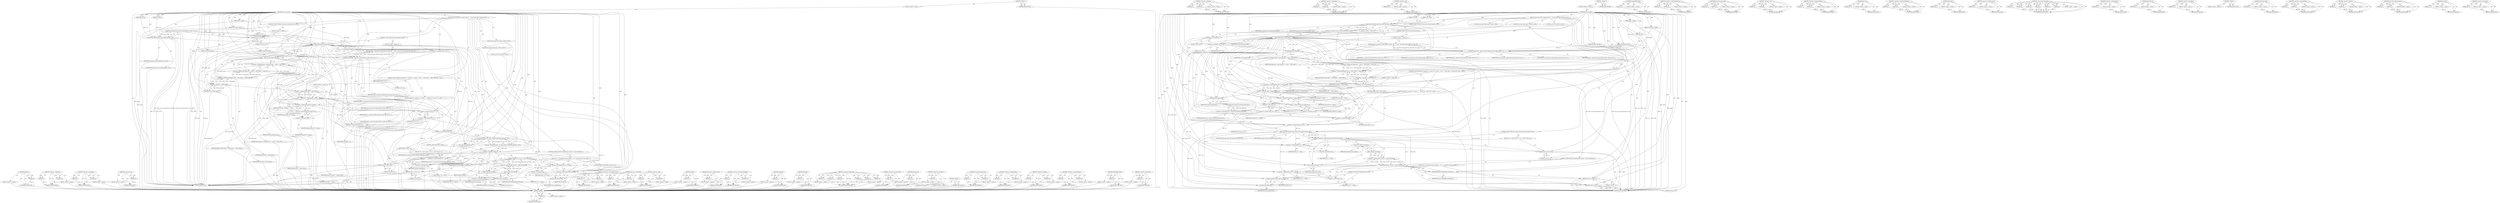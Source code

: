 digraph "&lt;operator&gt;.indirection" {
vulnerable_233 [label=<(METHOD,unlikely)>];
vulnerable_234 [label=<(PARAM,p1)>];
vulnerable_235 [label=<(BLOCK,&lt;empty&gt;,&lt;empty&gt;)>];
vulnerable_236 [label=<(METHOD_RETURN,ANY)>];
vulnerable_214 [label=<(METHOD,&lt;operator&gt;.notEquals)>];
vulnerable_215 [label=<(PARAM,p1)>];
vulnerable_216 [label=<(PARAM,p2)>];
vulnerable_217 [label=<(BLOCK,&lt;empty&gt;,&lt;empty&gt;)>];
vulnerable_218 [label=<(METHOD_RETURN,ANY)>];
vulnerable_168 [label=<(METHOD,&lt;operator&gt;.assignment)>];
vulnerable_169 [label=<(PARAM,p1)>];
vulnerable_170 [label=<(PARAM,p2)>];
vulnerable_171 [label=<(BLOCK,&lt;empty&gt;,&lt;empty&gt;)>];
vulnerable_172 [label=<(METHOD_RETURN,ANY)>];
vulnerable_192 [label=<(METHOD,&lt;operator&gt;.not)>];
vulnerable_193 [label=<(PARAM,p1)>];
vulnerable_194 [label=<(BLOCK,&lt;empty&gt;,&lt;empty&gt;)>];
vulnerable_195 [label=<(METHOD_RETURN,ANY)>];
vulnerable_6 [label=<(METHOD,&lt;global&gt;)<SUB>1</SUB>>];
vulnerable_7 [label=<(BLOCK,&lt;empty&gt;,&lt;empty&gt;)<SUB>1</SUB>>];
vulnerable_8 [label=<(METHOD,gup_huge_pmd)<SUB>1</SUB>>];
vulnerable_9 [label=<(PARAM,pmd_t orig)<SUB>1</SUB>>];
vulnerable_10 [label=<(PARAM,pmd_t *pmdp)<SUB>1</SUB>>];
vulnerable_11 [label=<(PARAM,unsigned long addr)<SUB>1</SUB>>];
vulnerable_12 [label=<(PARAM,unsigned long end)<SUB>2</SUB>>];
vulnerable_13 [label=<(PARAM,int write)<SUB>2</SUB>>];
vulnerable_14 [label=<(PARAM,struct page **pages)<SUB>2</SUB>>];
vulnerable_15 [label=<(PARAM,int *nr)<SUB>2</SUB>>];
vulnerable_16 [label=<(BLOCK,{
	struct page *head, *page;
	int refs;

	if (!...,{
	struct page *head, *page;
	int refs;

	if (!...)<SUB>3</SUB>>];
vulnerable_17 [label="<(LOCAL,struct page* head: page*)<SUB>4</SUB>>"];
vulnerable_18 [label="<(LOCAL,struct page* page: page*)<SUB>4</SUB>>"];
vulnerable_19 [label="<(LOCAL,int refs: int)<SUB>5</SUB>>"];
vulnerable_20 [label=<(CONTROL_STRUCTURE,IF,if (!pmd_access_permitted(orig, write)))<SUB>7</SUB>>];
vulnerable_21 [label=<(&lt;operator&gt;.logicalNot,!pmd_access_permitted(orig, write))<SUB>7</SUB>>];
vulnerable_22 [label=<(pmd_access_permitted,pmd_access_permitted(orig, write))<SUB>7</SUB>>];
vulnerable_23 [label=<(IDENTIFIER,orig,pmd_access_permitted(orig, write))<SUB>7</SUB>>];
vulnerable_24 [label=<(IDENTIFIER,write,pmd_access_permitted(orig, write))<SUB>7</SUB>>];
vulnerable_25 [label=<(BLOCK,&lt;empty&gt;,&lt;empty&gt;)<SUB>8</SUB>>];
vulnerable_26 [label=<(RETURN,return 0;,return 0;)<SUB>8</SUB>>];
vulnerable_27 [label=<(LITERAL,0,return 0;)<SUB>8</SUB>>];
vulnerable_28 [label=<(CONTROL_STRUCTURE,IF,if (pmd_devmap(orig)))<SUB>10</SUB>>];
vulnerable_29 [label=<(pmd_devmap,pmd_devmap(orig))<SUB>10</SUB>>];
vulnerable_30 [label=<(IDENTIFIER,orig,pmd_devmap(orig))<SUB>10</SUB>>];
vulnerable_31 [label=<(BLOCK,&lt;empty&gt;,&lt;empty&gt;)<SUB>11</SUB>>];
vulnerable_32 [label=<(RETURN,return __gup_device_huge_pmd(orig, pmdp, addr, ...,return __gup_device_huge_pmd(orig, pmdp, addr, ...)<SUB>11</SUB>>];
vulnerable_33 [label=<(__gup_device_huge_pmd,__gup_device_huge_pmd(orig, pmdp, addr, end, pa...)<SUB>11</SUB>>];
vulnerable_34 [label=<(IDENTIFIER,orig,__gup_device_huge_pmd(orig, pmdp, addr, end, pa...)<SUB>11</SUB>>];
vulnerable_35 [label=<(IDENTIFIER,pmdp,__gup_device_huge_pmd(orig, pmdp, addr, end, pa...)<SUB>11</SUB>>];
vulnerable_36 [label=<(IDENTIFIER,addr,__gup_device_huge_pmd(orig, pmdp, addr, end, pa...)<SUB>11</SUB>>];
vulnerable_37 [label=<(IDENTIFIER,end,__gup_device_huge_pmd(orig, pmdp, addr, end, pa...)<SUB>11</SUB>>];
vulnerable_38 [label=<(IDENTIFIER,pages,__gup_device_huge_pmd(orig, pmdp, addr, end, pa...)<SUB>11</SUB>>];
vulnerable_39 [label=<(IDENTIFIER,nr,__gup_device_huge_pmd(orig, pmdp, addr, end, pa...)<SUB>11</SUB>>];
vulnerable_40 [label=<(&lt;operator&gt;.assignment,refs = 0)<SUB>13</SUB>>];
vulnerable_41 [label=<(IDENTIFIER,refs,refs = 0)<SUB>13</SUB>>];
vulnerable_42 [label=<(LITERAL,0,refs = 0)<SUB>13</SUB>>];
vulnerable_43 [label=<(&lt;operator&gt;.assignment,page = pmd_page(orig) + ((addr &amp; ~PMD_MASK) &gt;&gt; ...)<SUB>14</SUB>>];
vulnerable_44 [label=<(IDENTIFIER,page,page = pmd_page(orig) + ((addr &amp; ~PMD_MASK) &gt;&gt; ...)<SUB>14</SUB>>];
vulnerable_45 [label=<(&lt;operator&gt;.addition,pmd_page(orig) + ((addr &amp; ~PMD_MASK) &gt;&gt; PAGE_SH...)<SUB>14</SUB>>];
vulnerable_46 [label=<(pmd_page,pmd_page(orig))<SUB>14</SUB>>];
vulnerable_47 [label=<(IDENTIFIER,orig,pmd_page(orig))<SUB>14</SUB>>];
vulnerable_48 [label=<(&lt;operator&gt;.arithmeticShiftRight,(addr &amp; ~PMD_MASK) &gt;&gt; PAGE_SHIFT)<SUB>14</SUB>>];
vulnerable_49 [label=<(&lt;operator&gt;.and,addr &amp; ~PMD_MASK)<SUB>14</SUB>>];
vulnerable_50 [label=<(IDENTIFIER,addr,addr &amp; ~PMD_MASK)<SUB>14</SUB>>];
vulnerable_51 [label=<(&lt;operator&gt;.not,~PMD_MASK)<SUB>14</SUB>>];
vulnerable_52 [label=<(IDENTIFIER,PMD_MASK,~PMD_MASK)<SUB>14</SUB>>];
vulnerable_53 [label=<(IDENTIFIER,PAGE_SHIFT,(addr &amp; ~PMD_MASK) &gt;&gt; PAGE_SHIFT)<SUB>14</SUB>>];
vulnerable_54 [label=<(CONTROL_STRUCTURE,DO,do {
		pages[*nr] = page;
		(*nr)++;
		page++;
 		refs++;
 	} while (addr += PAGE_SIZE, addr != end);)<SUB>15</SUB>>];
vulnerable_55 [label=<(BLOCK,{
		pages[*nr] = page;
		(*nr)++;
		page++;
 		...,{
		pages[*nr] = page;
		(*nr)++;
		page++;
 		...)<SUB>15</SUB>>];
vulnerable_56 [label=<(&lt;operator&gt;.assignment,pages[*nr] = page)<SUB>16</SUB>>];
vulnerable_57 [label=<(&lt;operator&gt;.indirectIndexAccess,pages[*nr])<SUB>16</SUB>>];
vulnerable_58 [label=<(IDENTIFIER,pages,pages[*nr] = page)<SUB>16</SUB>>];
vulnerable_59 [label=<(&lt;operator&gt;.indirection,*nr)<SUB>16</SUB>>];
vulnerable_60 [label=<(IDENTIFIER,nr,pages[*nr] = page)<SUB>16</SUB>>];
vulnerable_61 [label=<(IDENTIFIER,page,pages[*nr] = page)<SUB>16</SUB>>];
vulnerable_62 [label=<(&lt;operator&gt;.postIncrement,(*nr)++)<SUB>17</SUB>>];
vulnerable_63 [label=<(&lt;operator&gt;.indirection,*nr)<SUB>17</SUB>>];
vulnerable_64 [label=<(IDENTIFIER,nr,(*nr)++)<SUB>17</SUB>>];
vulnerable_65 [label=<(&lt;operator&gt;.postIncrement,page++)<SUB>18</SUB>>];
vulnerable_66 [label=<(IDENTIFIER,page,page++)<SUB>18</SUB>>];
vulnerable_67 [label=<(&lt;operator&gt;.postIncrement,refs++)<SUB>19</SUB>>];
vulnerable_68 [label=<(IDENTIFIER,refs,refs++)<SUB>19</SUB>>];
vulnerable_69 [label=<(BLOCK,&lt;empty&gt;,&lt;empty&gt;)<SUB>20</SUB>>];
vulnerable_70 [label=<(&lt;operator&gt;.assignmentPlus,addr += PAGE_SIZE)<SUB>20</SUB>>];
vulnerable_71 [label=<(IDENTIFIER,addr,addr += PAGE_SIZE)<SUB>20</SUB>>];
vulnerable_72 [label=<(IDENTIFIER,PAGE_SIZE,addr += PAGE_SIZE)<SUB>20</SUB>>];
vulnerable_73 [label=<(&lt;operator&gt;.notEquals,addr != end)<SUB>20</SUB>>];
vulnerable_74 [label=<(IDENTIFIER,addr,addr != end)<SUB>20</SUB>>];
vulnerable_75 [label=<(IDENTIFIER,end,addr != end)<SUB>20</SUB>>];
vulnerable_76 [label=<(&lt;operator&gt;.assignment,head = compound_head(pmd_page(orig)))<SUB>22</SUB>>];
vulnerable_77 [label=<(IDENTIFIER,head,head = compound_head(pmd_page(orig)))<SUB>22</SUB>>];
vulnerable_78 [label=<(compound_head,compound_head(pmd_page(orig)))<SUB>22</SUB>>];
vulnerable_79 [label=<(pmd_page,pmd_page(orig))<SUB>22</SUB>>];
vulnerable_80 [label=<(IDENTIFIER,orig,pmd_page(orig))<SUB>22</SUB>>];
vulnerable_81 [label=<(CONTROL_STRUCTURE,IF,if (!page_cache_add_speculative(head, refs)))<SUB>23</SUB>>];
vulnerable_82 [label=<(&lt;operator&gt;.logicalNot,!page_cache_add_speculative(head, refs))<SUB>23</SUB>>];
vulnerable_83 [label=<(page_cache_add_speculative,page_cache_add_speculative(head, refs))<SUB>23</SUB>>];
vulnerable_84 [label=<(IDENTIFIER,head,page_cache_add_speculative(head, refs))<SUB>23</SUB>>];
vulnerable_85 [label=<(IDENTIFIER,refs,page_cache_add_speculative(head, refs))<SUB>23</SUB>>];
vulnerable_86 [label=<(BLOCK,{
 		*nr -= refs;
 		return 0;
 	},{
 		*nr -= refs;
 		return 0;
 	})<SUB>23</SUB>>];
vulnerable_87 [label=<(&lt;operator&gt;.assignmentMinus,*nr -= refs)<SUB>24</SUB>>];
vulnerable_88 [label=<(&lt;operator&gt;.indirection,*nr)<SUB>24</SUB>>];
vulnerable_89 [label=<(IDENTIFIER,nr,*nr -= refs)<SUB>24</SUB>>];
vulnerable_90 [label=<(IDENTIFIER,refs,*nr -= refs)<SUB>24</SUB>>];
vulnerable_91 [label=<(RETURN,return 0;,return 0;)<SUB>25</SUB>>];
vulnerable_92 [label=<(LITERAL,0,return 0;)<SUB>25</SUB>>];
vulnerable_93 [label=<(CONTROL_STRUCTURE,IF,if (unlikely(pmd_val(orig) != pmd_val(*pmdp))))<SUB>28</SUB>>];
vulnerable_94 [label=<(unlikely,unlikely(pmd_val(orig) != pmd_val(*pmdp)))<SUB>28</SUB>>];
vulnerable_95 [label=<(&lt;operator&gt;.notEquals,pmd_val(orig) != pmd_val(*pmdp))<SUB>28</SUB>>];
vulnerable_96 [label=<(pmd_val,pmd_val(orig))<SUB>28</SUB>>];
vulnerable_97 [label=<(IDENTIFIER,orig,pmd_val(orig))<SUB>28</SUB>>];
vulnerable_98 [label=<(pmd_val,pmd_val(*pmdp))<SUB>28</SUB>>];
vulnerable_99 [label=<(&lt;operator&gt;.indirection,*pmdp)<SUB>28</SUB>>];
vulnerable_100 [label=<(IDENTIFIER,pmdp,pmd_val(*pmdp))<SUB>28</SUB>>];
vulnerable_101 [label=<(BLOCK,{
		*nr -= refs;
		while (refs--)
			put_page(h...,{
		*nr -= refs;
		while (refs--)
			put_page(h...)<SUB>28</SUB>>];
vulnerable_102 [label=<(&lt;operator&gt;.assignmentMinus,*nr -= refs)<SUB>29</SUB>>];
vulnerable_103 [label=<(&lt;operator&gt;.indirection,*nr)<SUB>29</SUB>>];
vulnerable_104 [label=<(IDENTIFIER,nr,*nr -= refs)<SUB>29</SUB>>];
vulnerable_105 [label=<(IDENTIFIER,refs,*nr -= refs)<SUB>29</SUB>>];
vulnerable_106 [label=<(CONTROL_STRUCTURE,WHILE,while (refs--))<SUB>30</SUB>>];
vulnerable_107 [label=<(&lt;operator&gt;.postDecrement,refs--)<SUB>30</SUB>>];
vulnerable_108 [label=<(IDENTIFIER,refs,refs--)<SUB>30</SUB>>];
vulnerable_109 [label=<(put_page,put_page(head))<SUB>31</SUB>>];
vulnerable_110 [label=<(IDENTIFIER,head,put_page(head))<SUB>31</SUB>>];
vulnerable_111 [label=<(RETURN,return 0;,return 0;)<SUB>32</SUB>>];
vulnerable_112 [label=<(LITERAL,0,return 0;)<SUB>32</SUB>>];
vulnerable_113 [label=<(SetPageReferenced,SetPageReferenced(head))<SUB>35</SUB>>];
vulnerable_114 [label=<(IDENTIFIER,head,SetPageReferenced(head))<SUB>35</SUB>>];
vulnerable_115 [label=<(RETURN,return 1;,return 1;)<SUB>36</SUB>>];
vulnerable_116 [label=<(LITERAL,1,return 1;)<SUB>36</SUB>>];
vulnerable_117 [label=<(METHOD_RETURN,int)<SUB>1</SUB>>];
vulnerable_119 [label=<(METHOD_RETURN,ANY)<SUB>1</SUB>>];
vulnerable_249 [label=<(METHOD,SetPageReferenced)>];
vulnerable_250 [label=<(PARAM,p1)>];
vulnerable_251 [label=<(BLOCK,&lt;empty&gt;,&lt;empty&gt;)>];
vulnerable_252 [label=<(METHOD_RETURN,ANY)>];
vulnerable_196 [label=<(METHOD,&lt;operator&gt;.indirectIndexAccess)>];
vulnerable_197 [label=<(PARAM,p1)>];
vulnerable_198 [label=<(PARAM,p2)>];
vulnerable_199 [label=<(BLOCK,&lt;empty&gt;,&lt;empty&gt;)>];
vulnerable_200 [label=<(METHOD_RETURN,ANY)>];
vulnerable_150 [label=<(METHOD,pmd_access_permitted)>];
vulnerable_151 [label=<(PARAM,p1)>];
vulnerable_152 [label=<(PARAM,p2)>];
vulnerable_153 [label=<(BLOCK,&lt;empty&gt;,&lt;empty&gt;)>];
vulnerable_154 [label=<(METHOD_RETURN,ANY)>];
vulnerable_187 [label=<(METHOD,&lt;operator&gt;.and)>];
vulnerable_188 [label=<(PARAM,p1)>];
vulnerable_189 [label=<(PARAM,p2)>];
vulnerable_190 [label=<(BLOCK,&lt;empty&gt;,&lt;empty&gt;)>];
vulnerable_191 [label=<(METHOD_RETURN,ANY)>];
vulnerable_228 [label=<(METHOD,&lt;operator&gt;.assignmentMinus)>];
vulnerable_229 [label=<(PARAM,p1)>];
vulnerable_230 [label=<(PARAM,p2)>];
vulnerable_231 [label=<(BLOCK,&lt;empty&gt;,&lt;empty&gt;)>];
vulnerable_232 [label=<(METHOD_RETURN,ANY)>];
vulnerable_237 [label=<(METHOD,pmd_val)>];
vulnerable_238 [label=<(PARAM,p1)>];
vulnerable_239 [label=<(BLOCK,&lt;empty&gt;,&lt;empty&gt;)>];
vulnerable_240 [label=<(METHOD_RETURN,ANY)>];
vulnerable_182 [label=<(METHOD,&lt;operator&gt;.arithmeticShiftRight)>];
vulnerable_183 [label=<(PARAM,p1)>];
vulnerable_184 [label=<(PARAM,p2)>];
vulnerable_185 [label=<(BLOCK,&lt;empty&gt;,&lt;empty&gt;)>];
vulnerable_186 [label=<(METHOD_RETURN,ANY)>];
vulnerable_178 [label=<(METHOD,pmd_page)>];
vulnerable_179 [label=<(PARAM,p1)>];
vulnerable_180 [label=<(BLOCK,&lt;empty&gt;,&lt;empty&gt;)>];
vulnerable_181 [label=<(METHOD_RETURN,ANY)>];
vulnerable_241 [label=<(METHOD,&lt;operator&gt;.postDecrement)>];
vulnerable_242 [label=<(PARAM,p1)>];
vulnerable_243 [label=<(BLOCK,&lt;empty&gt;,&lt;empty&gt;)>];
vulnerable_244 [label=<(METHOD_RETURN,ANY)>];
vulnerable_159 [label=<(METHOD,__gup_device_huge_pmd)>];
vulnerable_160 [label=<(PARAM,p1)>];
vulnerable_161 [label=<(PARAM,p2)>];
vulnerable_162 [label=<(PARAM,p3)>];
vulnerable_163 [label=<(PARAM,p4)>];
vulnerable_164 [label=<(PARAM,p5)>];
vulnerable_165 [label=<(PARAM,p6)>];
vulnerable_166 [label=<(BLOCK,&lt;empty&gt;,&lt;empty&gt;)>];
vulnerable_167 [label=<(METHOD_RETURN,ANY)>];
vulnerable_205 [label=<(METHOD,&lt;operator&gt;.postIncrement)>];
vulnerable_206 [label=<(PARAM,p1)>];
vulnerable_207 [label=<(BLOCK,&lt;empty&gt;,&lt;empty&gt;)>];
vulnerable_208 [label=<(METHOD_RETURN,ANY)>];
vulnerable_155 [label=<(METHOD,pmd_devmap)>];
vulnerable_156 [label=<(PARAM,p1)>];
vulnerable_157 [label=<(BLOCK,&lt;empty&gt;,&lt;empty&gt;)>];
vulnerable_158 [label=<(METHOD_RETURN,ANY)>];
vulnerable_146 [label=<(METHOD,&lt;operator&gt;.logicalNot)>];
vulnerable_147 [label=<(PARAM,p1)>];
vulnerable_148 [label=<(BLOCK,&lt;empty&gt;,&lt;empty&gt;)>];
vulnerable_149 [label=<(METHOD_RETURN,ANY)>];
vulnerable_140 [label=<(METHOD,&lt;global&gt;)<SUB>1</SUB>>];
vulnerable_141 [label=<(BLOCK,&lt;empty&gt;,&lt;empty&gt;)>];
vulnerable_142 [label=<(METHOD_RETURN,ANY)>];
vulnerable_219 [label=<(METHOD,compound_head)>];
vulnerable_220 [label=<(PARAM,p1)>];
vulnerable_221 [label=<(BLOCK,&lt;empty&gt;,&lt;empty&gt;)>];
vulnerable_222 [label=<(METHOD_RETURN,ANY)>];
vulnerable_209 [label=<(METHOD,&lt;operator&gt;.assignmentPlus)>];
vulnerable_210 [label=<(PARAM,p1)>];
vulnerable_211 [label=<(PARAM,p2)>];
vulnerable_212 [label=<(BLOCK,&lt;empty&gt;,&lt;empty&gt;)>];
vulnerable_213 [label=<(METHOD_RETURN,ANY)>];
vulnerable_173 [label=<(METHOD,&lt;operator&gt;.addition)>];
vulnerable_174 [label=<(PARAM,p1)>];
vulnerable_175 [label=<(PARAM,p2)>];
vulnerable_176 [label=<(BLOCK,&lt;empty&gt;,&lt;empty&gt;)>];
vulnerable_177 [label=<(METHOD_RETURN,ANY)>];
vulnerable_223 [label=<(METHOD,page_cache_add_speculative)>];
vulnerable_224 [label=<(PARAM,p1)>];
vulnerable_225 [label=<(PARAM,p2)>];
vulnerable_226 [label=<(BLOCK,&lt;empty&gt;,&lt;empty&gt;)>];
vulnerable_227 [label=<(METHOD_RETURN,ANY)>];
vulnerable_245 [label=<(METHOD,put_page)>];
vulnerable_246 [label=<(PARAM,p1)>];
vulnerable_247 [label=<(BLOCK,&lt;empty&gt;,&lt;empty&gt;)>];
vulnerable_248 [label=<(METHOD_RETURN,ANY)>];
vulnerable_201 [label=<(METHOD,&lt;operator&gt;.indirection)>];
vulnerable_202 [label=<(PARAM,p1)>];
vulnerable_203 [label=<(BLOCK,&lt;empty&gt;,&lt;empty&gt;)>];
vulnerable_204 [label=<(METHOD_RETURN,ANY)>];
fixed_232 [label=<(METHOD,pmd_val)>];
fixed_233 [label=<(PARAM,p1)>];
fixed_234 [label=<(BLOCK,&lt;empty&gt;,&lt;empty&gt;)>];
fixed_235 [label=<(METHOD_RETURN,ANY)>];
fixed_213 [label=<(METHOD,&lt;operator&gt;.notEquals)>];
fixed_214 [label=<(PARAM,p1)>];
fixed_215 [label=<(PARAM,p2)>];
fixed_216 [label=<(BLOCK,&lt;empty&gt;,&lt;empty&gt;)>];
fixed_217 [label=<(METHOD_RETURN,ANY)>];
fixed_167 [label=<(METHOD,&lt;operator&gt;.assignment)>];
fixed_168 [label=<(PARAM,p1)>];
fixed_169 [label=<(PARAM,p2)>];
fixed_170 [label=<(BLOCK,&lt;empty&gt;,&lt;empty&gt;)>];
fixed_171 [label=<(METHOD_RETURN,ANY)>];
fixed_191 [label=<(METHOD,&lt;operator&gt;.not)>];
fixed_192 [label=<(PARAM,p1)>];
fixed_193 [label=<(BLOCK,&lt;empty&gt;,&lt;empty&gt;)>];
fixed_194 [label=<(METHOD_RETURN,ANY)>];
fixed_6 [label=<(METHOD,&lt;global&gt;)<SUB>1</SUB>>];
fixed_7 [label=<(BLOCK,&lt;empty&gt;,&lt;empty&gt;)<SUB>1</SUB>>];
fixed_8 [label=<(METHOD,gup_huge_pmd)<SUB>1</SUB>>];
fixed_9 [label=<(PARAM,pmd_t orig)<SUB>1</SUB>>];
fixed_10 [label=<(PARAM,pmd_t *pmdp)<SUB>1</SUB>>];
fixed_11 [label=<(PARAM,unsigned long addr)<SUB>1</SUB>>];
fixed_12 [label=<(PARAM,unsigned long end)<SUB>2</SUB>>];
fixed_13 [label=<(PARAM,int write)<SUB>2</SUB>>];
fixed_14 [label=<(PARAM,struct page **pages)<SUB>2</SUB>>];
fixed_15 [label=<(PARAM,int *nr)<SUB>2</SUB>>];
fixed_16 [label=<(BLOCK,{
	struct page *head, *page;
	int refs;

	if (!...,{
	struct page *head, *page;
	int refs;

	if (!...)<SUB>3</SUB>>];
fixed_17 [label="<(LOCAL,struct page* head: page*)<SUB>4</SUB>>"];
fixed_18 [label="<(LOCAL,struct page* page: page*)<SUB>4</SUB>>"];
fixed_19 [label="<(LOCAL,int refs: int)<SUB>5</SUB>>"];
fixed_20 [label=<(CONTROL_STRUCTURE,IF,if (!pmd_access_permitted(orig, write)))<SUB>7</SUB>>];
fixed_21 [label=<(&lt;operator&gt;.logicalNot,!pmd_access_permitted(orig, write))<SUB>7</SUB>>];
fixed_22 [label=<(pmd_access_permitted,pmd_access_permitted(orig, write))<SUB>7</SUB>>];
fixed_23 [label=<(IDENTIFIER,orig,pmd_access_permitted(orig, write))<SUB>7</SUB>>];
fixed_24 [label=<(IDENTIFIER,write,pmd_access_permitted(orig, write))<SUB>7</SUB>>];
fixed_25 [label=<(BLOCK,&lt;empty&gt;,&lt;empty&gt;)<SUB>8</SUB>>];
fixed_26 [label=<(RETURN,return 0;,return 0;)<SUB>8</SUB>>];
fixed_27 [label=<(LITERAL,0,return 0;)<SUB>8</SUB>>];
fixed_28 [label=<(CONTROL_STRUCTURE,IF,if (pmd_devmap(orig)))<SUB>10</SUB>>];
fixed_29 [label=<(pmd_devmap,pmd_devmap(orig))<SUB>10</SUB>>];
fixed_30 [label=<(IDENTIFIER,orig,pmd_devmap(orig))<SUB>10</SUB>>];
fixed_31 [label=<(BLOCK,&lt;empty&gt;,&lt;empty&gt;)<SUB>11</SUB>>];
fixed_32 [label=<(RETURN,return __gup_device_huge_pmd(orig, pmdp, addr, ...,return __gup_device_huge_pmd(orig, pmdp, addr, ...)<SUB>11</SUB>>];
fixed_33 [label=<(__gup_device_huge_pmd,__gup_device_huge_pmd(orig, pmdp, addr, end, pa...)<SUB>11</SUB>>];
fixed_34 [label=<(IDENTIFIER,orig,__gup_device_huge_pmd(orig, pmdp, addr, end, pa...)<SUB>11</SUB>>];
fixed_35 [label=<(IDENTIFIER,pmdp,__gup_device_huge_pmd(orig, pmdp, addr, end, pa...)<SUB>11</SUB>>];
fixed_36 [label=<(IDENTIFIER,addr,__gup_device_huge_pmd(orig, pmdp, addr, end, pa...)<SUB>11</SUB>>];
fixed_37 [label=<(IDENTIFIER,end,__gup_device_huge_pmd(orig, pmdp, addr, end, pa...)<SUB>11</SUB>>];
fixed_38 [label=<(IDENTIFIER,pages,__gup_device_huge_pmd(orig, pmdp, addr, end, pa...)<SUB>11</SUB>>];
fixed_39 [label=<(IDENTIFIER,nr,__gup_device_huge_pmd(orig, pmdp, addr, end, pa...)<SUB>11</SUB>>];
fixed_40 [label=<(&lt;operator&gt;.assignment,refs = 0)<SUB>13</SUB>>];
fixed_41 [label=<(IDENTIFIER,refs,refs = 0)<SUB>13</SUB>>];
fixed_42 [label=<(LITERAL,0,refs = 0)<SUB>13</SUB>>];
fixed_43 [label=<(&lt;operator&gt;.assignment,page = pmd_page(orig) + ((addr &amp; ~PMD_MASK) &gt;&gt; ...)<SUB>14</SUB>>];
fixed_44 [label=<(IDENTIFIER,page,page = pmd_page(orig) + ((addr &amp; ~PMD_MASK) &gt;&gt; ...)<SUB>14</SUB>>];
fixed_45 [label=<(&lt;operator&gt;.addition,pmd_page(orig) + ((addr &amp; ~PMD_MASK) &gt;&gt; PAGE_SH...)<SUB>14</SUB>>];
fixed_46 [label=<(pmd_page,pmd_page(orig))<SUB>14</SUB>>];
fixed_47 [label=<(IDENTIFIER,orig,pmd_page(orig))<SUB>14</SUB>>];
fixed_48 [label=<(&lt;operator&gt;.arithmeticShiftRight,(addr &amp; ~PMD_MASK) &gt;&gt; PAGE_SHIFT)<SUB>14</SUB>>];
fixed_49 [label=<(&lt;operator&gt;.and,addr &amp; ~PMD_MASK)<SUB>14</SUB>>];
fixed_50 [label=<(IDENTIFIER,addr,addr &amp; ~PMD_MASK)<SUB>14</SUB>>];
fixed_51 [label=<(&lt;operator&gt;.not,~PMD_MASK)<SUB>14</SUB>>];
fixed_52 [label=<(IDENTIFIER,PMD_MASK,~PMD_MASK)<SUB>14</SUB>>];
fixed_53 [label=<(IDENTIFIER,PAGE_SHIFT,(addr &amp; ~PMD_MASK) &gt;&gt; PAGE_SHIFT)<SUB>14</SUB>>];
fixed_54 [label=<(CONTROL_STRUCTURE,DO,do {
		pages[*nr] = page;
		(*nr)++;
		page++;
 		refs++;
 	} while (addr += PAGE_SIZE, addr != end);)<SUB>15</SUB>>];
fixed_55 [label=<(BLOCK,{
		pages[*nr] = page;
		(*nr)++;
		page++;
 		...,{
		pages[*nr] = page;
		(*nr)++;
		page++;
 		...)<SUB>15</SUB>>];
fixed_56 [label=<(&lt;operator&gt;.assignment,pages[*nr] = page)<SUB>16</SUB>>];
fixed_57 [label=<(&lt;operator&gt;.indirectIndexAccess,pages[*nr])<SUB>16</SUB>>];
fixed_58 [label=<(IDENTIFIER,pages,pages[*nr] = page)<SUB>16</SUB>>];
fixed_59 [label=<(&lt;operator&gt;.indirection,*nr)<SUB>16</SUB>>];
fixed_60 [label=<(IDENTIFIER,nr,pages[*nr] = page)<SUB>16</SUB>>];
fixed_61 [label=<(IDENTIFIER,page,pages[*nr] = page)<SUB>16</SUB>>];
fixed_62 [label=<(&lt;operator&gt;.postIncrement,(*nr)++)<SUB>17</SUB>>];
fixed_63 [label=<(&lt;operator&gt;.indirection,*nr)<SUB>17</SUB>>];
fixed_64 [label=<(IDENTIFIER,nr,(*nr)++)<SUB>17</SUB>>];
fixed_65 [label=<(&lt;operator&gt;.postIncrement,page++)<SUB>18</SUB>>];
fixed_66 [label=<(IDENTIFIER,page,page++)<SUB>18</SUB>>];
fixed_67 [label=<(&lt;operator&gt;.postIncrement,refs++)<SUB>19</SUB>>];
fixed_68 [label=<(IDENTIFIER,refs,refs++)<SUB>19</SUB>>];
fixed_69 [label=<(BLOCK,&lt;empty&gt;,&lt;empty&gt;)<SUB>20</SUB>>];
fixed_70 [label=<(&lt;operator&gt;.assignmentPlus,addr += PAGE_SIZE)<SUB>20</SUB>>];
fixed_71 [label=<(IDENTIFIER,addr,addr += PAGE_SIZE)<SUB>20</SUB>>];
fixed_72 [label=<(IDENTIFIER,PAGE_SIZE,addr += PAGE_SIZE)<SUB>20</SUB>>];
fixed_73 [label=<(&lt;operator&gt;.notEquals,addr != end)<SUB>20</SUB>>];
fixed_74 [label=<(IDENTIFIER,addr,addr != end)<SUB>20</SUB>>];
fixed_75 [label=<(IDENTIFIER,end,addr != end)<SUB>20</SUB>>];
fixed_76 [label=<(&lt;operator&gt;.assignment,head = try_get_compound_head(pmd_page(orig), refs))<SUB>22</SUB>>];
fixed_77 [label=<(IDENTIFIER,head,head = try_get_compound_head(pmd_page(orig), refs))<SUB>22</SUB>>];
fixed_78 [label=<(try_get_compound_head,try_get_compound_head(pmd_page(orig), refs))<SUB>22</SUB>>];
fixed_79 [label=<(pmd_page,pmd_page(orig))<SUB>22</SUB>>];
fixed_80 [label=<(IDENTIFIER,orig,pmd_page(orig))<SUB>22</SUB>>];
fixed_81 [label=<(IDENTIFIER,refs,try_get_compound_head(pmd_page(orig), refs))<SUB>22</SUB>>];
fixed_82 [label=<(CONTROL_STRUCTURE,IF,if (!head))<SUB>23</SUB>>];
fixed_83 [label=<(&lt;operator&gt;.logicalNot,!head)<SUB>23</SUB>>];
fixed_84 [label=<(IDENTIFIER,head,!head)<SUB>23</SUB>>];
fixed_85 [label=<(BLOCK,{
 		*nr -= refs;
 		return 0;
 	},{
 		*nr -= refs;
 		return 0;
 	})<SUB>23</SUB>>];
fixed_86 [label=<(&lt;operator&gt;.assignmentMinus,*nr -= refs)<SUB>24</SUB>>];
fixed_87 [label=<(&lt;operator&gt;.indirection,*nr)<SUB>24</SUB>>];
fixed_88 [label=<(IDENTIFIER,nr,*nr -= refs)<SUB>24</SUB>>];
fixed_89 [label=<(IDENTIFIER,refs,*nr -= refs)<SUB>24</SUB>>];
fixed_90 [label=<(RETURN,return 0;,return 0;)<SUB>25</SUB>>];
fixed_91 [label=<(LITERAL,0,return 0;)<SUB>25</SUB>>];
fixed_92 [label=<(CONTROL_STRUCTURE,IF,if (unlikely(pmd_val(orig) != pmd_val(*pmdp))))<SUB>28</SUB>>];
fixed_93 [label=<(unlikely,unlikely(pmd_val(orig) != pmd_val(*pmdp)))<SUB>28</SUB>>];
fixed_94 [label=<(&lt;operator&gt;.notEquals,pmd_val(orig) != pmd_val(*pmdp))<SUB>28</SUB>>];
fixed_95 [label=<(pmd_val,pmd_val(orig))<SUB>28</SUB>>];
fixed_96 [label=<(IDENTIFIER,orig,pmd_val(orig))<SUB>28</SUB>>];
fixed_97 [label=<(pmd_val,pmd_val(*pmdp))<SUB>28</SUB>>];
fixed_98 [label=<(&lt;operator&gt;.indirection,*pmdp)<SUB>28</SUB>>];
fixed_99 [label=<(IDENTIFIER,pmdp,pmd_val(*pmdp))<SUB>28</SUB>>];
fixed_100 [label=<(BLOCK,{
		*nr -= refs;
		while (refs--)
			put_page(h...,{
		*nr -= refs;
		while (refs--)
			put_page(h...)<SUB>28</SUB>>];
fixed_101 [label=<(&lt;operator&gt;.assignmentMinus,*nr -= refs)<SUB>29</SUB>>];
fixed_102 [label=<(&lt;operator&gt;.indirection,*nr)<SUB>29</SUB>>];
fixed_103 [label=<(IDENTIFIER,nr,*nr -= refs)<SUB>29</SUB>>];
fixed_104 [label=<(IDENTIFIER,refs,*nr -= refs)<SUB>29</SUB>>];
fixed_105 [label=<(CONTROL_STRUCTURE,WHILE,while (refs--))<SUB>30</SUB>>];
fixed_106 [label=<(&lt;operator&gt;.postDecrement,refs--)<SUB>30</SUB>>];
fixed_107 [label=<(IDENTIFIER,refs,refs--)<SUB>30</SUB>>];
fixed_108 [label=<(put_page,put_page(head))<SUB>31</SUB>>];
fixed_109 [label=<(IDENTIFIER,head,put_page(head))<SUB>31</SUB>>];
fixed_110 [label=<(RETURN,return 0;,return 0;)<SUB>32</SUB>>];
fixed_111 [label=<(LITERAL,0,return 0;)<SUB>32</SUB>>];
fixed_112 [label=<(SetPageReferenced,SetPageReferenced(head))<SUB>35</SUB>>];
fixed_113 [label=<(IDENTIFIER,head,SetPageReferenced(head))<SUB>35</SUB>>];
fixed_114 [label=<(RETURN,return 1;,return 1;)<SUB>36</SUB>>];
fixed_115 [label=<(LITERAL,1,return 1;)<SUB>36</SUB>>];
fixed_116 [label=<(METHOD_RETURN,int)<SUB>1</SUB>>];
fixed_118 [label=<(METHOD_RETURN,ANY)<SUB>1</SUB>>];
fixed_195 [label=<(METHOD,&lt;operator&gt;.indirectIndexAccess)>];
fixed_196 [label=<(PARAM,p1)>];
fixed_197 [label=<(PARAM,p2)>];
fixed_198 [label=<(BLOCK,&lt;empty&gt;,&lt;empty&gt;)>];
fixed_199 [label=<(METHOD_RETURN,ANY)>];
fixed_149 [label=<(METHOD,pmd_access_permitted)>];
fixed_150 [label=<(PARAM,p1)>];
fixed_151 [label=<(PARAM,p2)>];
fixed_152 [label=<(BLOCK,&lt;empty&gt;,&lt;empty&gt;)>];
fixed_153 [label=<(METHOD_RETURN,ANY)>];
fixed_186 [label=<(METHOD,&lt;operator&gt;.and)>];
fixed_187 [label=<(PARAM,p1)>];
fixed_188 [label=<(PARAM,p2)>];
fixed_189 [label=<(BLOCK,&lt;empty&gt;,&lt;empty&gt;)>];
fixed_190 [label=<(METHOD_RETURN,ANY)>];
fixed_228 [label=<(METHOD,unlikely)>];
fixed_229 [label=<(PARAM,p1)>];
fixed_230 [label=<(BLOCK,&lt;empty&gt;,&lt;empty&gt;)>];
fixed_231 [label=<(METHOD_RETURN,ANY)>];
fixed_236 [label=<(METHOD,&lt;operator&gt;.postDecrement)>];
fixed_237 [label=<(PARAM,p1)>];
fixed_238 [label=<(BLOCK,&lt;empty&gt;,&lt;empty&gt;)>];
fixed_239 [label=<(METHOD_RETURN,ANY)>];
fixed_181 [label=<(METHOD,&lt;operator&gt;.arithmeticShiftRight)>];
fixed_182 [label=<(PARAM,p1)>];
fixed_183 [label=<(PARAM,p2)>];
fixed_184 [label=<(BLOCK,&lt;empty&gt;,&lt;empty&gt;)>];
fixed_185 [label=<(METHOD_RETURN,ANY)>];
fixed_177 [label=<(METHOD,pmd_page)>];
fixed_178 [label=<(PARAM,p1)>];
fixed_179 [label=<(BLOCK,&lt;empty&gt;,&lt;empty&gt;)>];
fixed_180 [label=<(METHOD_RETURN,ANY)>];
fixed_240 [label=<(METHOD,put_page)>];
fixed_241 [label=<(PARAM,p1)>];
fixed_242 [label=<(BLOCK,&lt;empty&gt;,&lt;empty&gt;)>];
fixed_243 [label=<(METHOD_RETURN,ANY)>];
fixed_158 [label=<(METHOD,__gup_device_huge_pmd)>];
fixed_159 [label=<(PARAM,p1)>];
fixed_160 [label=<(PARAM,p2)>];
fixed_161 [label=<(PARAM,p3)>];
fixed_162 [label=<(PARAM,p4)>];
fixed_163 [label=<(PARAM,p5)>];
fixed_164 [label=<(PARAM,p6)>];
fixed_165 [label=<(BLOCK,&lt;empty&gt;,&lt;empty&gt;)>];
fixed_166 [label=<(METHOD_RETURN,ANY)>];
fixed_204 [label=<(METHOD,&lt;operator&gt;.postIncrement)>];
fixed_205 [label=<(PARAM,p1)>];
fixed_206 [label=<(BLOCK,&lt;empty&gt;,&lt;empty&gt;)>];
fixed_207 [label=<(METHOD_RETURN,ANY)>];
fixed_154 [label=<(METHOD,pmd_devmap)>];
fixed_155 [label=<(PARAM,p1)>];
fixed_156 [label=<(BLOCK,&lt;empty&gt;,&lt;empty&gt;)>];
fixed_157 [label=<(METHOD_RETURN,ANY)>];
fixed_145 [label=<(METHOD,&lt;operator&gt;.logicalNot)>];
fixed_146 [label=<(PARAM,p1)>];
fixed_147 [label=<(BLOCK,&lt;empty&gt;,&lt;empty&gt;)>];
fixed_148 [label=<(METHOD_RETURN,ANY)>];
fixed_139 [label=<(METHOD,&lt;global&gt;)<SUB>1</SUB>>];
fixed_140 [label=<(BLOCK,&lt;empty&gt;,&lt;empty&gt;)>];
fixed_141 [label=<(METHOD_RETURN,ANY)>];
fixed_218 [label=<(METHOD,try_get_compound_head)>];
fixed_219 [label=<(PARAM,p1)>];
fixed_220 [label=<(PARAM,p2)>];
fixed_221 [label=<(BLOCK,&lt;empty&gt;,&lt;empty&gt;)>];
fixed_222 [label=<(METHOD_RETURN,ANY)>];
fixed_208 [label=<(METHOD,&lt;operator&gt;.assignmentPlus)>];
fixed_209 [label=<(PARAM,p1)>];
fixed_210 [label=<(PARAM,p2)>];
fixed_211 [label=<(BLOCK,&lt;empty&gt;,&lt;empty&gt;)>];
fixed_212 [label=<(METHOD_RETURN,ANY)>];
fixed_172 [label=<(METHOD,&lt;operator&gt;.addition)>];
fixed_173 [label=<(PARAM,p1)>];
fixed_174 [label=<(PARAM,p2)>];
fixed_175 [label=<(BLOCK,&lt;empty&gt;,&lt;empty&gt;)>];
fixed_176 [label=<(METHOD_RETURN,ANY)>];
fixed_223 [label=<(METHOD,&lt;operator&gt;.assignmentMinus)>];
fixed_224 [label=<(PARAM,p1)>];
fixed_225 [label=<(PARAM,p2)>];
fixed_226 [label=<(BLOCK,&lt;empty&gt;,&lt;empty&gt;)>];
fixed_227 [label=<(METHOD_RETURN,ANY)>];
fixed_244 [label=<(METHOD,SetPageReferenced)>];
fixed_245 [label=<(PARAM,p1)>];
fixed_246 [label=<(BLOCK,&lt;empty&gt;,&lt;empty&gt;)>];
fixed_247 [label=<(METHOD_RETURN,ANY)>];
fixed_200 [label=<(METHOD,&lt;operator&gt;.indirection)>];
fixed_201 [label=<(PARAM,p1)>];
fixed_202 [label=<(BLOCK,&lt;empty&gt;,&lt;empty&gt;)>];
fixed_203 [label=<(METHOD_RETURN,ANY)>];
vulnerable_233 -> vulnerable_234  [key=0, label="AST: "];
vulnerable_233 -> vulnerable_234  [key=1, label="DDG: "];
vulnerable_233 -> vulnerable_235  [key=0, label="AST: "];
vulnerable_233 -> vulnerable_236  [key=0, label="AST: "];
vulnerable_233 -> vulnerable_236  [key=1, label="CFG: "];
vulnerable_234 -> vulnerable_236  [key=0, label="DDG: p1"];
vulnerable_214 -> vulnerable_215  [key=0, label="AST: "];
vulnerable_214 -> vulnerable_215  [key=1, label="DDG: "];
vulnerable_214 -> vulnerable_217  [key=0, label="AST: "];
vulnerable_214 -> vulnerable_216  [key=0, label="AST: "];
vulnerable_214 -> vulnerable_216  [key=1, label="DDG: "];
vulnerable_214 -> vulnerable_218  [key=0, label="AST: "];
vulnerable_214 -> vulnerable_218  [key=1, label="CFG: "];
vulnerable_215 -> vulnerable_218  [key=0, label="DDG: p1"];
vulnerable_216 -> vulnerable_218  [key=0, label="DDG: p2"];
vulnerable_168 -> vulnerable_169  [key=0, label="AST: "];
vulnerable_168 -> vulnerable_169  [key=1, label="DDG: "];
vulnerable_168 -> vulnerable_171  [key=0, label="AST: "];
vulnerable_168 -> vulnerable_170  [key=0, label="AST: "];
vulnerable_168 -> vulnerable_170  [key=1, label="DDG: "];
vulnerable_168 -> vulnerable_172  [key=0, label="AST: "];
vulnerable_168 -> vulnerable_172  [key=1, label="CFG: "];
vulnerable_169 -> vulnerable_172  [key=0, label="DDG: p1"];
vulnerable_170 -> vulnerable_172  [key=0, label="DDG: p2"];
vulnerable_192 -> vulnerable_193  [key=0, label="AST: "];
vulnerable_192 -> vulnerable_193  [key=1, label="DDG: "];
vulnerable_192 -> vulnerable_194  [key=0, label="AST: "];
vulnerable_192 -> vulnerable_195  [key=0, label="AST: "];
vulnerable_192 -> vulnerable_195  [key=1, label="CFG: "];
vulnerable_193 -> vulnerable_195  [key=0, label="DDG: p1"];
vulnerable_6 -> vulnerable_7  [key=0, label="AST: "];
vulnerable_6 -> vulnerable_119  [key=0, label="AST: "];
vulnerable_6 -> vulnerable_119  [key=1, label="CFG: "];
vulnerable_7 -> vulnerable_8  [key=0, label="AST: "];
vulnerable_8 -> vulnerable_9  [key=0, label="AST: "];
vulnerable_8 -> vulnerable_9  [key=1, label="DDG: "];
vulnerable_8 -> vulnerable_10  [key=0, label="AST: "];
vulnerable_8 -> vulnerable_10  [key=1, label="DDG: "];
vulnerable_8 -> vulnerable_11  [key=0, label="AST: "];
vulnerable_8 -> vulnerable_11  [key=1, label="DDG: "];
vulnerable_8 -> vulnerable_12  [key=0, label="AST: "];
vulnerable_8 -> vulnerable_12  [key=1, label="DDG: "];
vulnerable_8 -> vulnerable_13  [key=0, label="AST: "];
vulnerable_8 -> vulnerable_13  [key=1, label="DDG: "];
vulnerable_8 -> vulnerable_14  [key=0, label="AST: "];
vulnerable_8 -> vulnerable_14  [key=1, label="DDG: "];
vulnerable_8 -> vulnerable_15  [key=0, label="AST: "];
vulnerable_8 -> vulnerable_15  [key=1, label="DDG: "];
vulnerable_8 -> vulnerable_16  [key=0, label="AST: "];
vulnerable_8 -> vulnerable_117  [key=0, label="AST: "];
vulnerable_8 -> vulnerable_22  [key=0, label="CFG: "];
vulnerable_8 -> vulnerable_22  [key=1, label="DDG: "];
vulnerable_8 -> vulnerable_40  [key=0, label="DDG: "];
vulnerable_8 -> vulnerable_115  [key=0, label="DDG: "];
vulnerable_8 -> vulnerable_113  [key=0, label="DDG: "];
vulnerable_8 -> vulnerable_116  [key=0, label="DDG: "];
vulnerable_8 -> vulnerable_26  [key=0, label="DDG: "];
vulnerable_8 -> vulnerable_29  [key=0, label="DDG: "];
vulnerable_8 -> vulnerable_56  [key=0, label="DDG: "];
vulnerable_8 -> vulnerable_70  [key=0, label="DDG: "];
vulnerable_8 -> vulnerable_87  [key=0, label="DDG: "];
vulnerable_8 -> vulnerable_91  [key=0, label="DDG: "];
vulnerable_8 -> vulnerable_102  [key=0, label="DDG: "];
vulnerable_8 -> vulnerable_111  [key=0, label="DDG: "];
vulnerable_8 -> vulnerable_27  [key=0, label="DDG: "];
vulnerable_8 -> vulnerable_46  [key=0, label="DDG: "];
vulnerable_8 -> vulnerable_48  [key=0, label="DDG: "];
vulnerable_8 -> vulnerable_65  [key=0, label="DDG: "];
vulnerable_8 -> vulnerable_67  [key=0, label="DDG: "];
vulnerable_8 -> vulnerable_73  [key=0, label="DDG: "];
vulnerable_8 -> vulnerable_79  [key=0, label="DDG: "];
vulnerable_8 -> vulnerable_83  [key=0, label="DDG: "];
vulnerable_8 -> vulnerable_92  [key=0, label="DDG: "];
vulnerable_8 -> vulnerable_112  [key=0, label="DDG: "];
vulnerable_8 -> vulnerable_33  [key=0, label="DDG: "];
vulnerable_8 -> vulnerable_49  [key=0, label="DDG: "];
vulnerable_8 -> vulnerable_96  [key=0, label="DDG: "];
vulnerable_8 -> vulnerable_107  [key=0, label="DDG: "];
vulnerable_8 -> vulnerable_109  [key=0, label="DDG: "];
vulnerable_8 -> vulnerable_51  [key=0, label="DDG: "];
vulnerable_9 -> vulnerable_22  [key=0, label="DDG: orig"];
vulnerable_10 -> vulnerable_117  [key=0, label="DDG: pmdp"];
vulnerable_10 -> vulnerable_33  [key=0, label="DDG: pmdp"];
vulnerable_11 -> vulnerable_117  [key=0, label="DDG: addr"];
vulnerable_11 -> vulnerable_33  [key=0, label="DDG: addr"];
vulnerable_11 -> vulnerable_49  [key=0, label="DDG: addr"];
vulnerable_12 -> vulnerable_117  [key=0, label="DDG: end"];
vulnerable_12 -> vulnerable_73  [key=0, label="DDG: end"];
vulnerable_12 -> vulnerable_33  [key=0, label="DDG: end"];
vulnerable_13 -> vulnerable_22  [key=0, label="DDG: write"];
vulnerable_14 -> vulnerable_117  [key=0, label="DDG: pages"];
vulnerable_14 -> vulnerable_33  [key=0, label="DDG: pages"];
vulnerable_15 -> vulnerable_117  [key=0, label="DDG: nr"];
vulnerable_15 -> vulnerable_33  [key=0, label="DDG: nr"];
vulnerable_16 -> vulnerable_17  [key=0, label="AST: "];
vulnerable_16 -> vulnerable_18  [key=0, label="AST: "];
vulnerable_16 -> vulnerable_19  [key=0, label="AST: "];
vulnerable_16 -> vulnerable_20  [key=0, label="AST: "];
vulnerable_16 -> vulnerable_28  [key=0, label="AST: "];
vulnerable_16 -> vulnerable_40  [key=0, label="AST: "];
vulnerable_16 -> vulnerable_43  [key=0, label="AST: "];
vulnerable_16 -> vulnerable_54  [key=0, label="AST: "];
vulnerable_16 -> vulnerable_76  [key=0, label="AST: "];
vulnerable_16 -> vulnerable_81  [key=0, label="AST: "];
vulnerable_16 -> vulnerable_93  [key=0, label="AST: "];
vulnerable_16 -> vulnerable_113  [key=0, label="AST: "];
vulnerable_16 -> vulnerable_115  [key=0, label="AST: "];
vulnerable_20 -> vulnerable_21  [key=0, label="AST: "];
vulnerable_20 -> vulnerable_25  [key=0, label="AST: "];
vulnerable_21 -> vulnerable_22  [key=0, label="AST: "];
vulnerable_21 -> vulnerable_26  [key=0, label="CFG: "];
vulnerable_21 -> vulnerable_26  [key=1, label="CDG: "];
vulnerable_21 -> vulnerable_29  [key=0, label="CFG: "];
vulnerable_21 -> vulnerable_29  [key=1, label="CDG: "];
vulnerable_21 -> vulnerable_117  [key=0, label="DDG: pmd_access_permitted(orig, write)"];
vulnerable_21 -> vulnerable_117  [key=1, label="DDG: !pmd_access_permitted(orig, write)"];
vulnerable_22 -> vulnerable_23  [key=0, label="AST: "];
vulnerable_22 -> vulnerable_24  [key=0, label="AST: "];
vulnerable_22 -> vulnerable_21  [key=0, label="CFG: "];
vulnerable_22 -> vulnerable_21  [key=1, label="DDG: orig"];
vulnerable_22 -> vulnerable_21  [key=2, label="DDG: write"];
vulnerable_22 -> vulnerable_117  [key=0, label="DDG: orig"];
vulnerable_22 -> vulnerable_117  [key=1, label="DDG: write"];
vulnerable_22 -> vulnerable_29  [key=0, label="DDG: orig"];
vulnerable_25 -> vulnerable_26  [key=0, label="AST: "];
vulnerable_26 -> vulnerable_27  [key=0, label="AST: "];
vulnerable_26 -> vulnerable_117  [key=0, label="CFG: "];
vulnerable_26 -> vulnerable_117  [key=1, label="DDG: &lt;RET&gt;"];
vulnerable_27 -> vulnerable_26  [key=0, label="DDG: 0"];
vulnerable_28 -> vulnerable_29  [key=0, label="AST: "];
vulnerable_28 -> vulnerable_31  [key=0, label="AST: "];
vulnerable_29 -> vulnerable_30  [key=0, label="AST: "];
vulnerable_29 -> vulnerable_33  [key=0, label="CFG: "];
vulnerable_29 -> vulnerable_33  [key=1, label="DDG: orig"];
vulnerable_29 -> vulnerable_33  [key=2, label="CDG: "];
vulnerable_29 -> vulnerable_40  [key=0, label="CFG: "];
vulnerable_29 -> vulnerable_40  [key=1, label="CDG: "];
vulnerable_29 -> vulnerable_46  [key=0, label="DDG: orig"];
vulnerable_29 -> vulnerable_46  [key=1, label="CDG: "];
vulnerable_29 -> vulnerable_48  [key=0, label="CDG: "];
vulnerable_29 -> vulnerable_32  [key=0, label="CDG: "];
vulnerable_29 -> vulnerable_49  [key=0, label="CDG: "];
vulnerable_29 -> vulnerable_73  [key=0, label="CDG: "];
vulnerable_29 -> vulnerable_51  [key=0, label="CDG: "];
vulnerable_29 -> vulnerable_57  [key=0, label="CDG: "];
vulnerable_29 -> vulnerable_56  [key=0, label="CDG: "];
vulnerable_29 -> vulnerable_67  [key=0, label="CDG: "];
vulnerable_29 -> vulnerable_45  [key=0, label="CDG: "];
vulnerable_29 -> vulnerable_76  [key=0, label="CDG: "];
vulnerable_29 -> vulnerable_65  [key=0, label="CDG: "];
vulnerable_29 -> vulnerable_59  [key=0, label="CDG: "];
vulnerable_29 -> vulnerable_82  [key=0, label="CDG: "];
vulnerable_29 -> vulnerable_79  [key=0, label="CDG: "];
vulnerable_29 -> vulnerable_43  [key=0, label="CDG: "];
vulnerable_29 -> vulnerable_83  [key=0, label="CDG: "];
vulnerable_29 -> vulnerable_70  [key=0, label="CDG: "];
vulnerable_29 -> vulnerable_63  [key=0, label="CDG: "];
vulnerable_29 -> vulnerable_78  [key=0, label="CDG: "];
vulnerable_29 -> vulnerable_62  [key=0, label="CDG: "];
vulnerable_31 -> vulnerable_32  [key=0, label="AST: "];
vulnerable_32 -> vulnerable_33  [key=0, label="AST: "];
vulnerable_32 -> vulnerable_117  [key=0, label="CFG: "];
vulnerable_32 -> vulnerable_117  [key=1, label="DDG: &lt;RET&gt;"];
vulnerable_33 -> vulnerable_34  [key=0, label="AST: "];
vulnerable_33 -> vulnerable_35  [key=0, label="AST: "];
vulnerable_33 -> vulnerable_36  [key=0, label="AST: "];
vulnerable_33 -> vulnerable_37  [key=0, label="AST: "];
vulnerable_33 -> vulnerable_38  [key=0, label="AST: "];
vulnerable_33 -> vulnerable_39  [key=0, label="AST: "];
vulnerable_33 -> vulnerable_32  [key=0, label="CFG: "];
vulnerable_33 -> vulnerable_32  [key=1, label="DDG: __gup_device_huge_pmd(orig, pmdp, addr, end, pages, nr)"];
vulnerable_40 -> vulnerable_41  [key=0, label="AST: "];
vulnerable_40 -> vulnerable_42  [key=0, label="AST: "];
vulnerable_40 -> vulnerable_46  [key=0, label="CFG: "];
vulnerable_40 -> vulnerable_67  [key=0, label="DDG: refs"];
vulnerable_43 -> vulnerable_44  [key=0, label="AST: "];
vulnerable_43 -> vulnerable_45  [key=0, label="AST: "];
vulnerable_43 -> vulnerable_59  [key=0, label="CFG: "];
vulnerable_43 -> vulnerable_56  [key=0, label="DDG: page"];
vulnerable_43 -> vulnerable_65  [key=0, label="DDG: page"];
vulnerable_45 -> vulnerable_46  [key=0, label="AST: "];
vulnerable_45 -> vulnerable_48  [key=0, label="AST: "];
vulnerable_45 -> vulnerable_43  [key=0, label="CFG: "];
vulnerable_46 -> vulnerable_47  [key=0, label="AST: "];
vulnerable_46 -> vulnerable_51  [key=0, label="CFG: "];
vulnerable_46 -> vulnerable_43  [key=0, label="DDG: orig"];
vulnerable_46 -> vulnerable_45  [key=0, label="DDG: orig"];
vulnerable_46 -> vulnerable_79  [key=0, label="DDG: orig"];
vulnerable_48 -> vulnerable_49  [key=0, label="AST: "];
vulnerable_48 -> vulnerable_53  [key=0, label="AST: "];
vulnerable_48 -> vulnerable_45  [key=0, label="CFG: "];
vulnerable_48 -> vulnerable_45  [key=1, label="DDG: addr &amp; ~PMD_MASK"];
vulnerable_48 -> vulnerable_45  [key=2, label="DDG: PAGE_SHIFT"];
vulnerable_48 -> vulnerable_117  [key=0, label="DDG: PAGE_SHIFT"];
vulnerable_48 -> vulnerable_43  [key=0, label="DDG: addr &amp; ~PMD_MASK"];
vulnerable_48 -> vulnerable_43  [key=1, label="DDG: PAGE_SHIFT"];
vulnerable_49 -> vulnerable_50  [key=0, label="AST: "];
vulnerable_49 -> vulnerable_51  [key=0, label="AST: "];
vulnerable_49 -> vulnerable_48  [key=0, label="CFG: "];
vulnerable_49 -> vulnerable_48  [key=1, label="DDG: addr"];
vulnerable_49 -> vulnerable_48  [key=2, label="DDG: ~PMD_MASK"];
vulnerable_49 -> vulnerable_70  [key=0, label="DDG: addr"];
vulnerable_51 -> vulnerable_52  [key=0, label="AST: "];
vulnerable_51 -> vulnerable_49  [key=0, label="CFG: "];
vulnerable_51 -> vulnerable_49  [key=1, label="DDG: PMD_MASK"];
vulnerable_51 -> vulnerable_117  [key=0, label="DDG: PMD_MASK"];
vulnerable_54 -> vulnerable_55  [key=0, label="AST: "];
vulnerable_54 -> vulnerable_69  [key=0, label="AST: "];
vulnerable_55 -> vulnerable_56  [key=0, label="AST: "];
vulnerable_55 -> vulnerable_62  [key=0, label="AST: "];
vulnerable_55 -> vulnerable_65  [key=0, label="AST: "];
vulnerable_55 -> vulnerable_67  [key=0, label="AST: "];
vulnerable_56 -> vulnerable_57  [key=0, label="AST: "];
vulnerable_56 -> vulnerable_61  [key=0, label="AST: "];
vulnerable_56 -> vulnerable_63  [key=0, label="CFG: "];
vulnerable_57 -> vulnerable_58  [key=0, label="AST: "];
vulnerable_57 -> vulnerable_59  [key=0, label="AST: "];
vulnerable_57 -> vulnerable_56  [key=0, label="CFG: "];
vulnerable_59 -> vulnerable_60  [key=0, label="AST: "];
vulnerable_59 -> vulnerable_57  [key=0, label="CFG: "];
vulnerable_62 -> vulnerable_63  [key=0, label="AST: "];
vulnerable_62 -> vulnerable_65  [key=0, label="CFG: "];
vulnerable_62 -> vulnerable_87  [key=0, label="DDG: *nr"];
vulnerable_62 -> vulnerable_102  [key=0, label="DDG: *nr"];
vulnerable_63 -> vulnerable_64  [key=0, label="AST: "];
vulnerable_63 -> vulnerable_62  [key=0, label="CFG: "];
vulnerable_65 -> vulnerable_66  [key=0, label="AST: "];
vulnerable_65 -> vulnerable_67  [key=0, label="CFG: "];
vulnerable_65 -> vulnerable_56  [key=0, label="DDG: page"];
vulnerable_67 -> vulnerable_68  [key=0, label="AST: "];
vulnerable_67 -> vulnerable_70  [key=0, label="CFG: "];
vulnerable_67 -> vulnerable_83  [key=0, label="DDG: refs"];
vulnerable_69 -> vulnerable_70  [key=0, label="AST: "];
vulnerable_69 -> vulnerable_73  [key=0, label="AST: "];
vulnerable_70 -> vulnerable_71  [key=0, label="AST: "];
vulnerable_70 -> vulnerable_72  [key=0, label="AST: "];
vulnerable_70 -> vulnerable_73  [key=0, label="CFG: "];
vulnerable_70 -> vulnerable_73  [key=1, label="DDG: addr"];
vulnerable_70 -> vulnerable_117  [key=0, label="DDG: PAGE_SIZE"];
vulnerable_73 -> vulnerable_74  [key=0, label="AST: "];
vulnerable_73 -> vulnerable_75  [key=0, label="AST: "];
vulnerable_73 -> vulnerable_59  [key=0, label="CFG: "];
vulnerable_73 -> vulnerable_59  [key=1, label="CDG: "];
vulnerable_73 -> vulnerable_79  [key=0, label="CFG: "];
vulnerable_73 -> vulnerable_70  [key=0, label="DDG: addr"];
vulnerable_73 -> vulnerable_70  [key=1, label="CDG: "];
vulnerable_73 -> vulnerable_73  [key=0, label="CDG: "];
vulnerable_73 -> vulnerable_57  [key=0, label="CDG: "];
vulnerable_73 -> vulnerable_56  [key=0, label="CDG: "];
vulnerable_73 -> vulnerable_67  [key=0, label="CDG: "];
vulnerable_73 -> vulnerable_65  [key=0, label="CDG: "];
vulnerable_73 -> vulnerable_63  [key=0, label="CDG: "];
vulnerable_73 -> vulnerable_62  [key=0, label="CDG: "];
vulnerable_76 -> vulnerable_77  [key=0, label="AST: "];
vulnerable_76 -> vulnerable_78  [key=0, label="AST: "];
vulnerable_76 -> vulnerable_83  [key=0, label="CFG: "];
vulnerable_76 -> vulnerable_83  [key=1, label="DDG: head"];
vulnerable_78 -> vulnerable_79  [key=0, label="AST: "];
vulnerable_78 -> vulnerable_76  [key=0, label="CFG: "];
vulnerable_78 -> vulnerable_76  [key=1, label="DDG: pmd_page(orig)"];
vulnerable_79 -> vulnerable_80  [key=0, label="AST: "];
vulnerable_79 -> vulnerable_78  [key=0, label="CFG: "];
vulnerable_79 -> vulnerable_78  [key=1, label="DDG: orig"];
vulnerable_79 -> vulnerable_96  [key=0, label="DDG: orig"];
vulnerable_81 -> vulnerable_82  [key=0, label="AST: "];
vulnerable_81 -> vulnerable_86  [key=0, label="AST: "];
vulnerable_82 -> vulnerable_83  [key=0, label="AST: "];
vulnerable_82 -> vulnerable_88  [key=0, label="CFG: "];
vulnerable_82 -> vulnerable_88  [key=1, label="CDG: "];
vulnerable_82 -> vulnerable_96  [key=0, label="CFG: "];
vulnerable_82 -> vulnerable_96  [key=1, label="CDG: "];
vulnerable_82 -> vulnerable_94  [key=0, label="CDG: "];
vulnerable_82 -> vulnerable_98  [key=0, label="CDG: "];
vulnerable_82 -> vulnerable_99  [key=0, label="CDG: "];
vulnerable_82 -> vulnerable_95  [key=0, label="CDG: "];
vulnerable_82 -> vulnerable_87  [key=0, label="CDG: "];
vulnerable_82 -> vulnerable_91  [key=0, label="CDG: "];
vulnerable_83 -> vulnerable_84  [key=0, label="AST: "];
vulnerable_83 -> vulnerable_85  [key=0, label="AST: "];
vulnerable_83 -> vulnerable_82  [key=0, label="CFG: "];
vulnerable_83 -> vulnerable_82  [key=1, label="DDG: head"];
vulnerable_83 -> vulnerable_82  [key=2, label="DDG: refs"];
vulnerable_83 -> vulnerable_113  [key=0, label="DDG: head"];
vulnerable_83 -> vulnerable_87  [key=0, label="DDG: refs"];
vulnerable_83 -> vulnerable_102  [key=0, label="DDG: refs"];
vulnerable_83 -> vulnerable_107  [key=0, label="DDG: refs"];
vulnerable_83 -> vulnerable_109  [key=0, label="DDG: head"];
vulnerable_86 -> vulnerable_87  [key=0, label="AST: "];
vulnerable_86 -> vulnerable_91  [key=0, label="AST: "];
vulnerable_87 -> vulnerable_88  [key=0, label="AST: "];
vulnerable_87 -> vulnerable_90  [key=0, label="AST: "];
vulnerable_87 -> vulnerable_91  [key=0, label="CFG: "];
vulnerable_88 -> vulnerable_89  [key=0, label="AST: "];
vulnerable_88 -> vulnerable_87  [key=0, label="CFG: "];
vulnerable_91 -> vulnerable_92  [key=0, label="AST: "];
vulnerable_91 -> vulnerable_117  [key=0, label="CFG: "];
vulnerable_91 -> vulnerable_117  [key=1, label="DDG: &lt;RET&gt;"];
vulnerable_92 -> vulnerable_91  [key=0, label="DDG: 0"];
vulnerable_93 -> vulnerable_94  [key=0, label="AST: "];
vulnerable_93 -> vulnerable_101  [key=0, label="AST: "];
vulnerable_94 -> vulnerable_95  [key=0, label="AST: "];
vulnerable_94 -> vulnerable_103  [key=0, label="CFG: "];
vulnerable_94 -> vulnerable_103  [key=1, label="CDG: "];
vulnerable_94 -> vulnerable_113  [key=0, label="CFG: "];
vulnerable_94 -> vulnerable_113  [key=1, label="CDG: "];
vulnerable_94 -> vulnerable_107  [key=0, label="CDG: "];
vulnerable_94 -> vulnerable_115  [key=0, label="CDG: "];
vulnerable_94 -> vulnerable_102  [key=0, label="CDG: "];
vulnerable_94 -> vulnerable_111  [key=0, label="CDG: "];
vulnerable_95 -> vulnerable_96  [key=0, label="AST: "];
vulnerable_95 -> vulnerable_98  [key=0, label="AST: "];
vulnerable_95 -> vulnerable_94  [key=0, label="CFG: "];
vulnerable_95 -> vulnerable_94  [key=1, label="DDG: pmd_val(orig)"];
vulnerable_95 -> vulnerable_94  [key=2, label="DDG: pmd_val(*pmdp)"];
vulnerable_96 -> vulnerable_97  [key=0, label="AST: "];
vulnerable_96 -> vulnerable_99  [key=0, label="CFG: "];
vulnerable_96 -> vulnerable_95  [key=0, label="DDG: orig"];
vulnerable_98 -> vulnerable_99  [key=0, label="AST: "];
vulnerable_98 -> vulnerable_95  [key=0, label="CFG: "];
vulnerable_98 -> vulnerable_95  [key=1, label="DDG: *pmdp"];
vulnerable_99 -> vulnerable_100  [key=0, label="AST: "];
vulnerable_99 -> vulnerable_98  [key=0, label="CFG: "];
vulnerable_101 -> vulnerable_102  [key=0, label="AST: "];
vulnerable_101 -> vulnerable_106  [key=0, label="AST: "];
vulnerable_101 -> vulnerable_111  [key=0, label="AST: "];
vulnerable_102 -> vulnerable_103  [key=0, label="AST: "];
vulnerable_102 -> vulnerable_105  [key=0, label="AST: "];
vulnerable_102 -> vulnerable_107  [key=0, label="CFG: "];
vulnerable_103 -> vulnerable_104  [key=0, label="AST: "];
vulnerable_103 -> vulnerable_102  [key=0, label="CFG: "];
vulnerable_106 -> vulnerable_107  [key=0, label="AST: "];
vulnerable_106 -> vulnerable_109  [key=0, label="AST: "];
vulnerable_107 -> vulnerable_108  [key=0, label="AST: "];
vulnerable_107 -> vulnerable_109  [key=0, label="CFG: "];
vulnerable_107 -> vulnerable_109  [key=1, label="CDG: "];
vulnerable_107 -> vulnerable_111  [key=0, label="CFG: "];
vulnerable_107 -> vulnerable_107  [key=0, label="CDG: "];
vulnerable_109 -> vulnerable_110  [key=0, label="AST: "];
vulnerable_109 -> vulnerable_107  [key=0, label="CFG: "];
vulnerable_111 -> vulnerable_112  [key=0, label="AST: "];
vulnerable_111 -> vulnerable_117  [key=0, label="CFG: "];
vulnerable_111 -> vulnerable_117  [key=1, label="DDG: &lt;RET&gt;"];
vulnerable_112 -> vulnerable_111  [key=0, label="DDG: 0"];
vulnerable_113 -> vulnerable_114  [key=0, label="AST: "];
vulnerable_113 -> vulnerable_115  [key=0, label="CFG: "];
vulnerable_115 -> vulnerable_116  [key=0, label="AST: "];
vulnerable_115 -> vulnerable_117  [key=0, label="CFG: "];
vulnerable_115 -> vulnerable_117  [key=1, label="DDG: &lt;RET&gt;"];
vulnerable_116 -> vulnerable_115  [key=0, label="DDG: 1"];
vulnerable_249 -> vulnerable_250  [key=0, label="AST: "];
vulnerable_249 -> vulnerable_250  [key=1, label="DDG: "];
vulnerable_249 -> vulnerable_251  [key=0, label="AST: "];
vulnerable_249 -> vulnerable_252  [key=0, label="AST: "];
vulnerable_249 -> vulnerable_252  [key=1, label="CFG: "];
vulnerable_250 -> vulnerable_252  [key=0, label="DDG: p1"];
vulnerable_196 -> vulnerable_197  [key=0, label="AST: "];
vulnerable_196 -> vulnerable_197  [key=1, label="DDG: "];
vulnerable_196 -> vulnerable_199  [key=0, label="AST: "];
vulnerable_196 -> vulnerable_198  [key=0, label="AST: "];
vulnerable_196 -> vulnerable_198  [key=1, label="DDG: "];
vulnerable_196 -> vulnerable_200  [key=0, label="AST: "];
vulnerable_196 -> vulnerable_200  [key=1, label="CFG: "];
vulnerable_197 -> vulnerable_200  [key=0, label="DDG: p1"];
vulnerable_198 -> vulnerable_200  [key=0, label="DDG: p2"];
vulnerable_150 -> vulnerable_151  [key=0, label="AST: "];
vulnerable_150 -> vulnerable_151  [key=1, label="DDG: "];
vulnerable_150 -> vulnerable_153  [key=0, label="AST: "];
vulnerable_150 -> vulnerable_152  [key=0, label="AST: "];
vulnerable_150 -> vulnerable_152  [key=1, label="DDG: "];
vulnerable_150 -> vulnerable_154  [key=0, label="AST: "];
vulnerable_150 -> vulnerable_154  [key=1, label="CFG: "];
vulnerable_151 -> vulnerable_154  [key=0, label="DDG: p1"];
vulnerable_152 -> vulnerable_154  [key=0, label="DDG: p2"];
vulnerable_187 -> vulnerable_188  [key=0, label="AST: "];
vulnerable_187 -> vulnerable_188  [key=1, label="DDG: "];
vulnerable_187 -> vulnerable_190  [key=0, label="AST: "];
vulnerable_187 -> vulnerable_189  [key=0, label="AST: "];
vulnerable_187 -> vulnerable_189  [key=1, label="DDG: "];
vulnerable_187 -> vulnerable_191  [key=0, label="AST: "];
vulnerable_187 -> vulnerable_191  [key=1, label="CFG: "];
vulnerable_188 -> vulnerable_191  [key=0, label="DDG: p1"];
vulnerable_189 -> vulnerable_191  [key=0, label="DDG: p2"];
vulnerable_228 -> vulnerable_229  [key=0, label="AST: "];
vulnerable_228 -> vulnerable_229  [key=1, label="DDG: "];
vulnerable_228 -> vulnerable_231  [key=0, label="AST: "];
vulnerable_228 -> vulnerable_230  [key=0, label="AST: "];
vulnerable_228 -> vulnerable_230  [key=1, label="DDG: "];
vulnerable_228 -> vulnerable_232  [key=0, label="AST: "];
vulnerable_228 -> vulnerable_232  [key=1, label="CFG: "];
vulnerable_229 -> vulnerable_232  [key=0, label="DDG: p1"];
vulnerable_230 -> vulnerable_232  [key=0, label="DDG: p2"];
vulnerable_237 -> vulnerable_238  [key=0, label="AST: "];
vulnerable_237 -> vulnerable_238  [key=1, label="DDG: "];
vulnerable_237 -> vulnerable_239  [key=0, label="AST: "];
vulnerable_237 -> vulnerable_240  [key=0, label="AST: "];
vulnerable_237 -> vulnerable_240  [key=1, label="CFG: "];
vulnerable_238 -> vulnerable_240  [key=0, label="DDG: p1"];
vulnerable_182 -> vulnerable_183  [key=0, label="AST: "];
vulnerable_182 -> vulnerable_183  [key=1, label="DDG: "];
vulnerable_182 -> vulnerable_185  [key=0, label="AST: "];
vulnerable_182 -> vulnerable_184  [key=0, label="AST: "];
vulnerable_182 -> vulnerable_184  [key=1, label="DDG: "];
vulnerable_182 -> vulnerable_186  [key=0, label="AST: "];
vulnerable_182 -> vulnerable_186  [key=1, label="CFG: "];
vulnerable_183 -> vulnerable_186  [key=0, label="DDG: p1"];
vulnerable_184 -> vulnerable_186  [key=0, label="DDG: p2"];
vulnerable_178 -> vulnerable_179  [key=0, label="AST: "];
vulnerable_178 -> vulnerable_179  [key=1, label="DDG: "];
vulnerable_178 -> vulnerable_180  [key=0, label="AST: "];
vulnerable_178 -> vulnerable_181  [key=0, label="AST: "];
vulnerable_178 -> vulnerable_181  [key=1, label="CFG: "];
vulnerable_179 -> vulnerable_181  [key=0, label="DDG: p1"];
vulnerable_241 -> vulnerable_242  [key=0, label="AST: "];
vulnerable_241 -> vulnerable_242  [key=1, label="DDG: "];
vulnerable_241 -> vulnerable_243  [key=0, label="AST: "];
vulnerable_241 -> vulnerable_244  [key=0, label="AST: "];
vulnerable_241 -> vulnerable_244  [key=1, label="CFG: "];
vulnerable_242 -> vulnerable_244  [key=0, label="DDG: p1"];
vulnerable_159 -> vulnerable_160  [key=0, label="AST: "];
vulnerable_159 -> vulnerable_160  [key=1, label="DDG: "];
vulnerable_159 -> vulnerable_166  [key=0, label="AST: "];
vulnerable_159 -> vulnerable_161  [key=0, label="AST: "];
vulnerable_159 -> vulnerable_161  [key=1, label="DDG: "];
vulnerable_159 -> vulnerable_167  [key=0, label="AST: "];
vulnerable_159 -> vulnerable_167  [key=1, label="CFG: "];
vulnerable_159 -> vulnerable_162  [key=0, label="AST: "];
vulnerable_159 -> vulnerable_162  [key=1, label="DDG: "];
vulnerable_159 -> vulnerable_163  [key=0, label="AST: "];
vulnerable_159 -> vulnerable_163  [key=1, label="DDG: "];
vulnerable_159 -> vulnerable_164  [key=0, label="AST: "];
vulnerable_159 -> vulnerable_164  [key=1, label="DDG: "];
vulnerable_159 -> vulnerable_165  [key=0, label="AST: "];
vulnerable_159 -> vulnerable_165  [key=1, label="DDG: "];
vulnerable_160 -> vulnerable_167  [key=0, label="DDG: p1"];
vulnerable_161 -> vulnerable_167  [key=0, label="DDG: p2"];
vulnerable_162 -> vulnerable_167  [key=0, label="DDG: p3"];
vulnerable_163 -> vulnerable_167  [key=0, label="DDG: p4"];
vulnerable_164 -> vulnerable_167  [key=0, label="DDG: p5"];
vulnerable_165 -> vulnerable_167  [key=0, label="DDG: p6"];
vulnerable_205 -> vulnerable_206  [key=0, label="AST: "];
vulnerable_205 -> vulnerable_206  [key=1, label="DDG: "];
vulnerable_205 -> vulnerable_207  [key=0, label="AST: "];
vulnerable_205 -> vulnerable_208  [key=0, label="AST: "];
vulnerable_205 -> vulnerable_208  [key=1, label="CFG: "];
vulnerable_206 -> vulnerable_208  [key=0, label="DDG: p1"];
vulnerable_155 -> vulnerable_156  [key=0, label="AST: "];
vulnerable_155 -> vulnerable_156  [key=1, label="DDG: "];
vulnerable_155 -> vulnerable_157  [key=0, label="AST: "];
vulnerable_155 -> vulnerable_158  [key=0, label="AST: "];
vulnerable_155 -> vulnerable_158  [key=1, label="CFG: "];
vulnerable_156 -> vulnerable_158  [key=0, label="DDG: p1"];
vulnerable_146 -> vulnerable_147  [key=0, label="AST: "];
vulnerable_146 -> vulnerable_147  [key=1, label="DDG: "];
vulnerable_146 -> vulnerable_148  [key=0, label="AST: "];
vulnerable_146 -> vulnerable_149  [key=0, label="AST: "];
vulnerable_146 -> vulnerable_149  [key=1, label="CFG: "];
vulnerable_147 -> vulnerable_149  [key=0, label="DDG: p1"];
vulnerable_140 -> vulnerable_141  [key=0, label="AST: "];
vulnerable_140 -> vulnerable_142  [key=0, label="AST: "];
vulnerable_140 -> vulnerable_142  [key=1, label="CFG: "];
vulnerable_219 -> vulnerable_220  [key=0, label="AST: "];
vulnerable_219 -> vulnerable_220  [key=1, label="DDG: "];
vulnerable_219 -> vulnerable_221  [key=0, label="AST: "];
vulnerable_219 -> vulnerable_222  [key=0, label="AST: "];
vulnerable_219 -> vulnerable_222  [key=1, label="CFG: "];
vulnerable_220 -> vulnerable_222  [key=0, label="DDG: p1"];
vulnerable_209 -> vulnerable_210  [key=0, label="AST: "];
vulnerable_209 -> vulnerable_210  [key=1, label="DDG: "];
vulnerable_209 -> vulnerable_212  [key=0, label="AST: "];
vulnerable_209 -> vulnerable_211  [key=0, label="AST: "];
vulnerable_209 -> vulnerable_211  [key=1, label="DDG: "];
vulnerable_209 -> vulnerable_213  [key=0, label="AST: "];
vulnerable_209 -> vulnerable_213  [key=1, label="CFG: "];
vulnerable_210 -> vulnerable_213  [key=0, label="DDG: p1"];
vulnerable_211 -> vulnerable_213  [key=0, label="DDG: p2"];
vulnerable_173 -> vulnerable_174  [key=0, label="AST: "];
vulnerable_173 -> vulnerable_174  [key=1, label="DDG: "];
vulnerable_173 -> vulnerable_176  [key=0, label="AST: "];
vulnerable_173 -> vulnerable_175  [key=0, label="AST: "];
vulnerable_173 -> vulnerable_175  [key=1, label="DDG: "];
vulnerable_173 -> vulnerable_177  [key=0, label="AST: "];
vulnerable_173 -> vulnerable_177  [key=1, label="CFG: "];
vulnerable_174 -> vulnerable_177  [key=0, label="DDG: p1"];
vulnerable_175 -> vulnerable_177  [key=0, label="DDG: p2"];
vulnerable_223 -> vulnerable_224  [key=0, label="AST: "];
vulnerable_223 -> vulnerable_224  [key=1, label="DDG: "];
vulnerable_223 -> vulnerable_226  [key=0, label="AST: "];
vulnerable_223 -> vulnerable_225  [key=0, label="AST: "];
vulnerable_223 -> vulnerable_225  [key=1, label="DDG: "];
vulnerable_223 -> vulnerable_227  [key=0, label="AST: "];
vulnerable_223 -> vulnerable_227  [key=1, label="CFG: "];
vulnerable_224 -> vulnerable_227  [key=0, label="DDG: p1"];
vulnerable_225 -> vulnerable_227  [key=0, label="DDG: p2"];
vulnerable_245 -> vulnerable_246  [key=0, label="AST: "];
vulnerable_245 -> vulnerable_246  [key=1, label="DDG: "];
vulnerable_245 -> vulnerable_247  [key=0, label="AST: "];
vulnerable_245 -> vulnerable_248  [key=0, label="AST: "];
vulnerable_245 -> vulnerable_248  [key=1, label="CFG: "];
vulnerable_246 -> vulnerable_248  [key=0, label="DDG: p1"];
vulnerable_201 -> vulnerable_202  [key=0, label="AST: "];
vulnerable_201 -> vulnerable_202  [key=1, label="DDG: "];
vulnerable_201 -> vulnerable_203  [key=0, label="AST: "];
vulnerable_201 -> vulnerable_204  [key=0, label="AST: "];
vulnerable_201 -> vulnerable_204  [key=1, label="CFG: "];
vulnerable_202 -> vulnerable_204  [key=0, label="DDG: p1"];
fixed_232 -> fixed_233  [key=0, label="AST: "];
fixed_232 -> fixed_233  [key=1, label="DDG: "];
fixed_232 -> fixed_234  [key=0, label="AST: "];
fixed_232 -> fixed_235  [key=0, label="AST: "];
fixed_232 -> fixed_235  [key=1, label="CFG: "];
fixed_233 -> fixed_235  [key=0, label="DDG: p1"];
fixed_234 -> vulnerable_233  [key=0];
fixed_235 -> vulnerable_233  [key=0];
fixed_213 -> fixed_214  [key=0, label="AST: "];
fixed_213 -> fixed_214  [key=1, label="DDG: "];
fixed_213 -> fixed_216  [key=0, label="AST: "];
fixed_213 -> fixed_215  [key=0, label="AST: "];
fixed_213 -> fixed_215  [key=1, label="DDG: "];
fixed_213 -> fixed_217  [key=0, label="AST: "];
fixed_213 -> fixed_217  [key=1, label="CFG: "];
fixed_214 -> fixed_217  [key=0, label="DDG: p1"];
fixed_215 -> fixed_217  [key=0, label="DDG: p2"];
fixed_216 -> vulnerable_233  [key=0];
fixed_217 -> vulnerable_233  [key=0];
fixed_167 -> fixed_168  [key=0, label="AST: "];
fixed_167 -> fixed_168  [key=1, label="DDG: "];
fixed_167 -> fixed_170  [key=0, label="AST: "];
fixed_167 -> fixed_169  [key=0, label="AST: "];
fixed_167 -> fixed_169  [key=1, label="DDG: "];
fixed_167 -> fixed_171  [key=0, label="AST: "];
fixed_167 -> fixed_171  [key=1, label="CFG: "];
fixed_168 -> fixed_171  [key=0, label="DDG: p1"];
fixed_169 -> fixed_171  [key=0, label="DDG: p2"];
fixed_170 -> vulnerable_233  [key=0];
fixed_171 -> vulnerable_233  [key=0];
fixed_191 -> fixed_192  [key=0, label="AST: "];
fixed_191 -> fixed_192  [key=1, label="DDG: "];
fixed_191 -> fixed_193  [key=0, label="AST: "];
fixed_191 -> fixed_194  [key=0, label="AST: "];
fixed_191 -> fixed_194  [key=1, label="CFG: "];
fixed_192 -> fixed_194  [key=0, label="DDG: p1"];
fixed_193 -> vulnerable_233  [key=0];
fixed_194 -> vulnerable_233  [key=0];
fixed_6 -> fixed_7  [key=0, label="AST: "];
fixed_6 -> fixed_118  [key=0, label="AST: "];
fixed_6 -> fixed_118  [key=1, label="CFG: "];
fixed_7 -> fixed_8  [key=0, label="AST: "];
fixed_8 -> fixed_9  [key=0, label="AST: "];
fixed_8 -> fixed_9  [key=1, label="DDG: "];
fixed_8 -> fixed_10  [key=0, label="AST: "];
fixed_8 -> fixed_10  [key=1, label="DDG: "];
fixed_8 -> fixed_11  [key=0, label="AST: "];
fixed_8 -> fixed_11  [key=1, label="DDG: "];
fixed_8 -> fixed_12  [key=0, label="AST: "];
fixed_8 -> fixed_12  [key=1, label="DDG: "];
fixed_8 -> fixed_13  [key=0, label="AST: "];
fixed_8 -> fixed_13  [key=1, label="DDG: "];
fixed_8 -> fixed_14  [key=0, label="AST: "];
fixed_8 -> fixed_14  [key=1, label="DDG: "];
fixed_8 -> fixed_15  [key=0, label="AST: "];
fixed_8 -> fixed_15  [key=1, label="DDG: "];
fixed_8 -> fixed_16  [key=0, label="AST: "];
fixed_8 -> fixed_116  [key=0, label="AST: "];
fixed_8 -> fixed_22  [key=0, label="CFG: "];
fixed_8 -> fixed_22  [key=1, label="DDG: "];
fixed_8 -> fixed_40  [key=0, label="DDG: "];
fixed_8 -> fixed_114  [key=0, label="DDG: "];
fixed_8 -> fixed_112  [key=0, label="DDG: "];
fixed_8 -> fixed_115  [key=0, label="DDG: "];
fixed_8 -> fixed_26  [key=0, label="DDG: "];
fixed_8 -> fixed_29  [key=0, label="DDG: "];
fixed_8 -> fixed_56  [key=0, label="DDG: "];
fixed_8 -> fixed_70  [key=0, label="DDG: "];
fixed_8 -> fixed_78  [key=0, label="DDG: "];
fixed_8 -> fixed_83  [key=0, label="DDG: "];
fixed_8 -> fixed_86  [key=0, label="DDG: "];
fixed_8 -> fixed_90  [key=0, label="DDG: "];
fixed_8 -> fixed_101  [key=0, label="DDG: "];
fixed_8 -> fixed_110  [key=0, label="DDG: "];
fixed_8 -> fixed_27  [key=0, label="DDG: "];
fixed_8 -> fixed_46  [key=0, label="DDG: "];
fixed_8 -> fixed_48  [key=0, label="DDG: "];
fixed_8 -> fixed_65  [key=0, label="DDG: "];
fixed_8 -> fixed_67  [key=0, label="DDG: "];
fixed_8 -> fixed_73  [key=0, label="DDG: "];
fixed_8 -> fixed_79  [key=0, label="DDG: "];
fixed_8 -> fixed_91  [key=0, label="DDG: "];
fixed_8 -> fixed_111  [key=0, label="DDG: "];
fixed_8 -> fixed_33  [key=0, label="DDG: "];
fixed_8 -> fixed_49  [key=0, label="DDG: "];
fixed_8 -> fixed_95  [key=0, label="DDG: "];
fixed_8 -> fixed_106  [key=0, label="DDG: "];
fixed_8 -> fixed_108  [key=0, label="DDG: "];
fixed_8 -> fixed_51  [key=0, label="DDG: "];
fixed_9 -> fixed_22  [key=0, label="DDG: orig"];
fixed_10 -> fixed_116  [key=0, label="DDG: pmdp"];
fixed_10 -> fixed_33  [key=0, label="DDG: pmdp"];
fixed_11 -> fixed_116  [key=0, label="DDG: addr"];
fixed_11 -> fixed_33  [key=0, label="DDG: addr"];
fixed_11 -> fixed_49  [key=0, label="DDG: addr"];
fixed_12 -> fixed_116  [key=0, label="DDG: end"];
fixed_12 -> fixed_73  [key=0, label="DDG: end"];
fixed_12 -> fixed_33  [key=0, label="DDG: end"];
fixed_13 -> fixed_22  [key=0, label="DDG: write"];
fixed_14 -> fixed_116  [key=0, label="DDG: pages"];
fixed_14 -> fixed_33  [key=0, label="DDG: pages"];
fixed_15 -> fixed_116  [key=0, label="DDG: nr"];
fixed_15 -> fixed_33  [key=0, label="DDG: nr"];
fixed_16 -> fixed_17  [key=0, label="AST: "];
fixed_16 -> fixed_18  [key=0, label="AST: "];
fixed_16 -> fixed_19  [key=0, label="AST: "];
fixed_16 -> fixed_20  [key=0, label="AST: "];
fixed_16 -> fixed_28  [key=0, label="AST: "];
fixed_16 -> fixed_40  [key=0, label="AST: "];
fixed_16 -> fixed_43  [key=0, label="AST: "];
fixed_16 -> fixed_54  [key=0, label="AST: "];
fixed_16 -> fixed_76  [key=0, label="AST: "];
fixed_16 -> fixed_82  [key=0, label="AST: "];
fixed_16 -> fixed_92  [key=0, label="AST: "];
fixed_16 -> fixed_112  [key=0, label="AST: "];
fixed_16 -> fixed_114  [key=0, label="AST: "];
fixed_17 -> vulnerable_233  [key=0];
fixed_18 -> vulnerable_233  [key=0];
fixed_19 -> vulnerable_233  [key=0];
fixed_20 -> fixed_21  [key=0, label="AST: "];
fixed_20 -> fixed_25  [key=0, label="AST: "];
fixed_21 -> fixed_22  [key=0, label="AST: "];
fixed_21 -> fixed_26  [key=0, label="CFG: "];
fixed_21 -> fixed_26  [key=1, label="CDG: "];
fixed_21 -> fixed_29  [key=0, label="CFG: "];
fixed_21 -> fixed_29  [key=1, label="CDG: "];
fixed_21 -> fixed_116  [key=0, label="DDG: pmd_access_permitted(orig, write)"];
fixed_21 -> fixed_116  [key=1, label="DDG: !pmd_access_permitted(orig, write)"];
fixed_22 -> fixed_23  [key=0, label="AST: "];
fixed_22 -> fixed_24  [key=0, label="AST: "];
fixed_22 -> fixed_21  [key=0, label="CFG: "];
fixed_22 -> fixed_21  [key=1, label="DDG: orig"];
fixed_22 -> fixed_21  [key=2, label="DDG: write"];
fixed_22 -> fixed_116  [key=0, label="DDG: orig"];
fixed_22 -> fixed_116  [key=1, label="DDG: write"];
fixed_22 -> fixed_29  [key=0, label="DDG: orig"];
fixed_23 -> vulnerable_233  [key=0];
fixed_24 -> vulnerable_233  [key=0];
fixed_25 -> fixed_26  [key=0, label="AST: "];
fixed_26 -> fixed_27  [key=0, label="AST: "];
fixed_26 -> fixed_116  [key=0, label="CFG: "];
fixed_26 -> fixed_116  [key=1, label="DDG: &lt;RET&gt;"];
fixed_27 -> fixed_26  [key=0, label="DDG: 0"];
fixed_28 -> fixed_29  [key=0, label="AST: "];
fixed_28 -> fixed_31  [key=0, label="AST: "];
fixed_29 -> fixed_30  [key=0, label="AST: "];
fixed_29 -> fixed_33  [key=0, label="CFG: "];
fixed_29 -> fixed_33  [key=1, label="DDG: orig"];
fixed_29 -> fixed_33  [key=2, label="CDG: "];
fixed_29 -> fixed_40  [key=0, label="CFG: "];
fixed_29 -> fixed_40  [key=1, label="CDG: "];
fixed_29 -> fixed_46  [key=0, label="DDG: orig"];
fixed_29 -> fixed_46  [key=1, label="CDG: "];
fixed_29 -> fixed_48  [key=0, label="CDG: "];
fixed_29 -> fixed_32  [key=0, label="CDG: "];
fixed_29 -> fixed_49  [key=0, label="CDG: "];
fixed_29 -> fixed_73  [key=0, label="CDG: "];
fixed_29 -> fixed_51  [key=0, label="CDG: "];
fixed_29 -> fixed_57  [key=0, label="CDG: "];
fixed_29 -> fixed_56  [key=0, label="CDG: "];
fixed_29 -> fixed_67  [key=0, label="CDG: "];
fixed_29 -> fixed_45  [key=0, label="CDG: "];
fixed_29 -> fixed_76  [key=0, label="CDG: "];
fixed_29 -> fixed_65  [key=0, label="CDG: "];
fixed_29 -> fixed_59  [key=0, label="CDG: "];
fixed_29 -> fixed_79  [key=0, label="CDG: "];
fixed_29 -> fixed_43  [key=0, label="CDG: "];
fixed_29 -> fixed_83  [key=0, label="CDG: "];
fixed_29 -> fixed_70  [key=0, label="CDG: "];
fixed_29 -> fixed_63  [key=0, label="CDG: "];
fixed_29 -> fixed_78  [key=0, label="CDG: "];
fixed_29 -> fixed_62  [key=0, label="CDG: "];
fixed_30 -> vulnerable_233  [key=0];
fixed_31 -> fixed_32  [key=0, label="AST: "];
fixed_32 -> fixed_33  [key=0, label="AST: "];
fixed_32 -> fixed_116  [key=0, label="CFG: "];
fixed_32 -> fixed_116  [key=1, label="DDG: &lt;RET&gt;"];
fixed_33 -> fixed_34  [key=0, label="AST: "];
fixed_33 -> fixed_35  [key=0, label="AST: "];
fixed_33 -> fixed_36  [key=0, label="AST: "];
fixed_33 -> fixed_37  [key=0, label="AST: "];
fixed_33 -> fixed_38  [key=0, label="AST: "];
fixed_33 -> fixed_39  [key=0, label="AST: "];
fixed_33 -> fixed_32  [key=0, label="CFG: "];
fixed_33 -> fixed_32  [key=1, label="DDG: __gup_device_huge_pmd(orig, pmdp, addr, end, pages, nr)"];
fixed_34 -> vulnerable_233  [key=0];
fixed_35 -> vulnerable_233  [key=0];
fixed_36 -> vulnerable_233  [key=0];
fixed_37 -> vulnerable_233  [key=0];
fixed_38 -> vulnerable_233  [key=0];
fixed_39 -> vulnerable_233  [key=0];
fixed_40 -> fixed_41  [key=0, label="AST: "];
fixed_40 -> fixed_42  [key=0, label="AST: "];
fixed_40 -> fixed_46  [key=0, label="CFG: "];
fixed_40 -> fixed_67  [key=0, label="DDG: refs"];
fixed_41 -> vulnerable_233  [key=0];
fixed_42 -> vulnerable_233  [key=0];
fixed_43 -> fixed_44  [key=0, label="AST: "];
fixed_43 -> fixed_45  [key=0, label="AST: "];
fixed_43 -> fixed_59  [key=0, label="CFG: "];
fixed_43 -> fixed_56  [key=0, label="DDG: page"];
fixed_43 -> fixed_65  [key=0, label="DDG: page"];
fixed_44 -> vulnerable_233  [key=0];
fixed_45 -> fixed_46  [key=0, label="AST: "];
fixed_45 -> fixed_48  [key=0, label="AST: "];
fixed_45 -> fixed_43  [key=0, label="CFG: "];
fixed_46 -> fixed_47  [key=0, label="AST: "];
fixed_46 -> fixed_51  [key=0, label="CFG: "];
fixed_46 -> fixed_43  [key=0, label="DDG: orig"];
fixed_46 -> fixed_45  [key=0, label="DDG: orig"];
fixed_46 -> fixed_79  [key=0, label="DDG: orig"];
fixed_47 -> vulnerable_233  [key=0];
fixed_48 -> fixed_49  [key=0, label="AST: "];
fixed_48 -> fixed_53  [key=0, label="AST: "];
fixed_48 -> fixed_45  [key=0, label="CFG: "];
fixed_48 -> fixed_45  [key=1, label="DDG: addr &amp; ~PMD_MASK"];
fixed_48 -> fixed_45  [key=2, label="DDG: PAGE_SHIFT"];
fixed_48 -> fixed_116  [key=0, label="DDG: PAGE_SHIFT"];
fixed_48 -> fixed_43  [key=0, label="DDG: addr &amp; ~PMD_MASK"];
fixed_48 -> fixed_43  [key=1, label="DDG: PAGE_SHIFT"];
fixed_49 -> fixed_50  [key=0, label="AST: "];
fixed_49 -> fixed_51  [key=0, label="AST: "];
fixed_49 -> fixed_48  [key=0, label="CFG: "];
fixed_49 -> fixed_48  [key=1, label="DDG: addr"];
fixed_49 -> fixed_48  [key=2, label="DDG: ~PMD_MASK"];
fixed_49 -> fixed_70  [key=0, label="DDG: addr"];
fixed_50 -> vulnerable_233  [key=0];
fixed_51 -> fixed_52  [key=0, label="AST: "];
fixed_51 -> fixed_49  [key=0, label="CFG: "];
fixed_51 -> fixed_49  [key=1, label="DDG: PMD_MASK"];
fixed_51 -> fixed_116  [key=0, label="DDG: PMD_MASK"];
fixed_52 -> vulnerable_233  [key=0];
fixed_53 -> vulnerable_233  [key=0];
fixed_54 -> fixed_55  [key=0, label="AST: "];
fixed_54 -> fixed_69  [key=0, label="AST: "];
fixed_55 -> fixed_56  [key=0, label="AST: "];
fixed_55 -> fixed_62  [key=0, label="AST: "];
fixed_55 -> fixed_65  [key=0, label="AST: "];
fixed_55 -> fixed_67  [key=0, label="AST: "];
fixed_56 -> fixed_57  [key=0, label="AST: "];
fixed_56 -> fixed_61  [key=0, label="AST: "];
fixed_56 -> fixed_63  [key=0, label="CFG: "];
fixed_57 -> fixed_58  [key=0, label="AST: "];
fixed_57 -> fixed_59  [key=0, label="AST: "];
fixed_57 -> fixed_56  [key=0, label="CFG: "];
fixed_58 -> vulnerable_233  [key=0];
fixed_59 -> fixed_60  [key=0, label="AST: "];
fixed_59 -> fixed_57  [key=0, label="CFG: "];
fixed_60 -> vulnerable_233  [key=0];
fixed_61 -> vulnerable_233  [key=0];
fixed_62 -> fixed_63  [key=0, label="AST: "];
fixed_62 -> fixed_65  [key=0, label="CFG: "];
fixed_62 -> fixed_86  [key=0, label="DDG: *nr"];
fixed_62 -> fixed_101  [key=0, label="DDG: *nr"];
fixed_63 -> fixed_64  [key=0, label="AST: "];
fixed_63 -> fixed_62  [key=0, label="CFG: "];
fixed_64 -> vulnerable_233  [key=0];
fixed_65 -> fixed_66  [key=0, label="AST: "];
fixed_65 -> fixed_67  [key=0, label="CFG: "];
fixed_65 -> fixed_56  [key=0, label="DDG: page"];
fixed_66 -> vulnerable_233  [key=0];
fixed_67 -> fixed_68  [key=0, label="AST: "];
fixed_67 -> fixed_70  [key=0, label="CFG: "];
fixed_67 -> fixed_78  [key=0, label="DDG: refs"];
fixed_68 -> vulnerable_233  [key=0];
fixed_69 -> fixed_70  [key=0, label="AST: "];
fixed_69 -> fixed_73  [key=0, label="AST: "];
fixed_70 -> fixed_71  [key=0, label="AST: "];
fixed_70 -> fixed_72  [key=0, label="AST: "];
fixed_70 -> fixed_73  [key=0, label="CFG: "];
fixed_70 -> fixed_73  [key=1, label="DDG: addr"];
fixed_70 -> fixed_116  [key=0, label="DDG: PAGE_SIZE"];
fixed_71 -> vulnerable_233  [key=0];
fixed_72 -> vulnerable_233  [key=0];
fixed_73 -> fixed_74  [key=0, label="AST: "];
fixed_73 -> fixed_75  [key=0, label="AST: "];
fixed_73 -> fixed_59  [key=0, label="CFG: "];
fixed_73 -> fixed_59  [key=1, label="CDG: "];
fixed_73 -> fixed_79  [key=0, label="CFG: "];
fixed_73 -> fixed_70  [key=0, label="DDG: addr"];
fixed_73 -> fixed_70  [key=1, label="CDG: "];
fixed_73 -> fixed_73  [key=0, label="CDG: "];
fixed_73 -> fixed_57  [key=0, label="CDG: "];
fixed_73 -> fixed_56  [key=0, label="CDG: "];
fixed_73 -> fixed_67  [key=0, label="CDG: "];
fixed_73 -> fixed_65  [key=0, label="CDG: "];
fixed_73 -> fixed_63  [key=0, label="CDG: "];
fixed_73 -> fixed_62  [key=0, label="CDG: "];
fixed_74 -> vulnerable_233  [key=0];
fixed_75 -> vulnerable_233  [key=0];
fixed_76 -> fixed_77  [key=0, label="AST: "];
fixed_76 -> fixed_78  [key=0, label="AST: "];
fixed_76 -> fixed_83  [key=0, label="CFG: "];
fixed_76 -> fixed_83  [key=1, label="DDG: head"];
fixed_77 -> vulnerable_233  [key=0];
fixed_78 -> fixed_79  [key=0, label="AST: "];
fixed_78 -> fixed_81  [key=0, label="AST: "];
fixed_78 -> fixed_76  [key=0, label="CFG: "];
fixed_78 -> fixed_76  [key=1, label="DDG: pmd_page(orig)"];
fixed_78 -> fixed_76  [key=2, label="DDG: refs"];
fixed_78 -> fixed_86  [key=0, label="DDG: refs"];
fixed_78 -> fixed_101  [key=0, label="DDG: refs"];
fixed_78 -> fixed_106  [key=0, label="DDG: refs"];
fixed_79 -> fixed_80  [key=0, label="AST: "];
fixed_79 -> fixed_78  [key=0, label="CFG: "];
fixed_79 -> fixed_78  [key=1, label="DDG: orig"];
fixed_79 -> fixed_95  [key=0, label="DDG: orig"];
fixed_80 -> vulnerable_233  [key=0];
fixed_81 -> vulnerable_233  [key=0];
fixed_82 -> fixed_83  [key=0, label="AST: "];
fixed_82 -> fixed_85  [key=0, label="AST: "];
fixed_83 -> fixed_84  [key=0, label="AST: "];
fixed_83 -> fixed_87  [key=0, label="CFG: "];
fixed_83 -> fixed_87  [key=1, label="CDG: "];
fixed_83 -> fixed_95  [key=0, label="CFG: "];
fixed_83 -> fixed_95  [key=1, label="CDG: "];
fixed_83 -> fixed_112  [key=0, label="DDG: head"];
fixed_83 -> fixed_108  [key=0, label="DDG: head"];
fixed_83 -> fixed_94  [key=0, label="CDG: "];
fixed_83 -> fixed_98  [key=0, label="CDG: "];
fixed_83 -> fixed_97  [key=0, label="CDG: "];
fixed_83 -> fixed_93  [key=0, label="CDG: "];
fixed_83 -> fixed_90  [key=0, label="CDG: "];
fixed_83 -> fixed_86  [key=0, label="CDG: "];
fixed_84 -> vulnerable_233  [key=0];
fixed_85 -> fixed_86  [key=0, label="AST: "];
fixed_85 -> fixed_90  [key=0, label="AST: "];
fixed_86 -> fixed_87  [key=0, label="AST: "];
fixed_86 -> fixed_89  [key=0, label="AST: "];
fixed_86 -> fixed_90  [key=0, label="CFG: "];
fixed_87 -> fixed_88  [key=0, label="AST: "];
fixed_87 -> fixed_86  [key=0, label="CFG: "];
fixed_88 -> vulnerable_233  [key=0];
fixed_89 -> vulnerable_233  [key=0];
fixed_90 -> fixed_91  [key=0, label="AST: "];
fixed_90 -> fixed_116  [key=0, label="CFG: "];
fixed_90 -> fixed_116  [key=1, label="DDG: &lt;RET&gt;"];
fixed_91 -> fixed_90  [key=0, label="DDG: 0"];
fixed_92 -> fixed_93  [key=0, label="AST: "];
fixed_92 -> fixed_100  [key=0, label="AST: "];
fixed_93 -> fixed_94  [key=0, label="AST: "];
fixed_93 -> fixed_102  [key=0, label="CFG: "];
fixed_93 -> fixed_102  [key=1, label="CDG: "];
fixed_93 -> fixed_112  [key=0, label="CFG: "];
fixed_93 -> fixed_112  [key=1, label="CDG: "];
fixed_93 -> fixed_114  [key=0, label="CDG: "];
fixed_93 -> fixed_106  [key=0, label="CDG: "];
fixed_93 -> fixed_101  [key=0, label="CDG: "];
fixed_93 -> fixed_110  [key=0, label="CDG: "];
fixed_94 -> fixed_95  [key=0, label="AST: "];
fixed_94 -> fixed_97  [key=0, label="AST: "];
fixed_94 -> fixed_93  [key=0, label="CFG: "];
fixed_94 -> fixed_93  [key=1, label="DDG: pmd_val(orig)"];
fixed_94 -> fixed_93  [key=2, label="DDG: pmd_val(*pmdp)"];
fixed_95 -> fixed_96  [key=0, label="AST: "];
fixed_95 -> fixed_98  [key=0, label="CFG: "];
fixed_95 -> fixed_94  [key=0, label="DDG: orig"];
fixed_96 -> vulnerable_233  [key=0];
fixed_97 -> fixed_98  [key=0, label="AST: "];
fixed_97 -> fixed_94  [key=0, label="CFG: "];
fixed_97 -> fixed_94  [key=1, label="DDG: *pmdp"];
fixed_98 -> fixed_99  [key=0, label="AST: "];
fixed_98 -> fixed_97  [key=0, label="CFG: "];
fixed_99 -> vulnerable_233  [key=0];
fixed_100 -> fixed_101  [key=0, label="AST: "];
fixed_100 -> fixed_105  [key=0, label="AST: "];
fixed_100 -> fixed_110  [key=0, label="AST: "];
fixed_101 -> fixed_102  [key=0, label="AST: "];
fixed_101 -> fixed_104  [key=0, label="AST: "];
fixed_101 -> fixed_106  [key=0, label="CFG: "];
fixed_102 -> fixed_103  [key=0, label="AST: "];
fixed_102 -> fixed_101  [key=0, label="CFG: "];
fixed_103 -> vulnerable_233  [key=0];
fixed_104 -> vulnerable_233  [key=0];
fixed_105 -> fixed_106  [key=0, label="AST: "];
fixed_105 -> fixed_108  [key=0, label="AST: "];
fixed_106 -> fixed_107  [key=0, label="AST: "];
fixed_106 -> fixed_108  [key=0, label="CFG: "];
fixed_106 -> fixed_108  [key=1, label="CDG: "];
fixed_106 -> fixed_110  [key=0, label="CFG: "];
fixed_106 -> fixed_106  [key=0, label="CDG: "];
fixed_107 -> vulnerable_233  [key=0];
fixed_108 -> fixed_109  [key=0, label="AST: "];
fixed_108 -> fixed_106  [key=0, label="CFG: "];
fixed_109 -> vulnerable_233  [key=0];
fixed_110 -> fixed_111  [key=0, label="AST: "];
fixed_110 -> fixed_116  [key=0, label="CFG: "];
fixed_110 -> fixed_116  [key=1, label="DDG: &lt;RET&gt;"];
fixed_111 -> fixed_110  [key=0, label="DDG: 0"];
fixed_112 -> fixed_113  [key=0, label="AST: "];
fixed_112 -> fixed_114  [key=0, label="CFG: "];
fixed_113 -> vulnerable_233  [key=0];
fixed_114 -> fixed_115  [key=0, label="AST: "];
fixed_114 -> fixed_116  [key=0, label="CFG: "];
fixed_114 -> fixed_116  [key=1, label="DDG: &lt;RET&gt;"];
fixed_115 -> fixed_114  [key=0, label="DDG: 1"];
fixed_116 -> vulnerable_233  [key=0];
fixed_118 -> vulnerable_233  [key=0];
fixed_195 -> fixed_196  [key=0, label="AST: "];
fixed_195 -> fixed_196  [key=1, label="DDG: "];
fixed_195 -> fixed_198  [key=0, label="AST: "];
fixed_195 -> fixed_197  [key=0, label="AST: "];
fixed_195 -> fixed_197  [key=1, label="DDG: "];
fixed_195 -> fixed_199  [key=0, label="AST: "];
fixed_195 -> fixed_199  [key=1, label="CFG: "];
fixed_196 -> fixed_199  [key=0, label="DDG: p1"];
fixed_197 -> fixed_199  [key=0, label="DDG: p2"];
fixed_198 -> vulnerable_233  [key=0];
fixed_199 -> vulnerable_233  [key=0];
fixed_149 -> fixed_150  [key=0, label="AST: "];
fixed_149 -> fixed_150  [key=1, label="DDG: "];
fixed_149 -> fixed_152  [key=0, label="AST: "];
fixed_149 -> fixed_151  [key=0, label="AST: "];
fixed_149 -> fixed_151  [key=1, label="DDG: "];
fixed_149 -> fixed_153  [key=0, label="AST: "];
fixed_149 -> fixed_153  [key=1, label="CFG: "];
fixed_150 -> fixed_153  [key=0, label="DDG: p1"];
fixed_151 -> fixed_153  [key=0, label="DDG: p2"];
fixed_152 -> vulnerable_233  [key=0];
fixed_153 -> vulnerable_233  [key=0];
fixed_186 -> fixed_187  [key=0, label="AST: "];
fixed_186 -> fixed_187  [key=1, label="DDG: "];
fixed_186 -> fixed_189  [key=0, label="AST: "];
fixed_186 -> fixed_188  [key=0, label="AST: "];
fixed_186 -> fixed_188  [key=1, label="DDG: "];
fixed_186 -> fixed_190  [key=0, label="AST: "];
fixed_186 -> fixed_190  [key=1, label="CFG: "];
fixed_187 -> fixed_190  [key=0, label="DDG: p1"];
fixed_188 -> fixed_190  [key=0, label="DDG: p2"];
fixed_189 -> vulnerable_233  [key=0];
fixed_190 -> vulnerable_233  [key=0];
fixed_228 -> fixed_229  [key=0, label="AST: "];
fixed_228 -> fixed_229  [key=1, label="DDG: "];
fixed_228 -> fixed_230  [key=0, label="AST: "];
fixed_228 -> fixed_231  [key=0, label="AST: "];
fixed_228 -> fixed_231  [key=1, label="CFG: "];
fixed_229 -> fixed_231  [key=0, label="DDG: p1"];
fixed_230 -> vulnerable_233  [key=0];
fixed_231 -> vulnerable_233  [key=0];
fixed_236 -> fixed_237  [key=0, label="AST: "];
fixed_236 -> fixed_237  [key=1, label="DDG: "];
fixed_236 -> fixed_238  [key=0, label="AST: "];
fixed_236 -> fixed_239  [key=0, label="AST: "];
fixed_236 -> fixed_239  [key=1, label="CFG: "];
fixed_237 -> fixed_239  [key=0, label="DDG: p1"];
fixed_238 -> vulnerable_233  [key=0];
fixed_239 -> vulnerable_233  [key=0];
fixed_181 -> fixed_182  [key=0, label="AST: "];
fixed_181 -> fixed_182  [key=1, label="DDG: "];
fixed_181 -> fixed_184  [key=0, label="AST: "];
fixed_181 -> fixed_183  [key=0, label="AST: "];
fixed_181 -> fixed_183  [key=1, label="DDG: "];
fixed_181 -> fixed_185  [key=0, label="AST: "];
fixed_181 -> fixed_185  [key=1, label="CFG: "];
fixed_182 -> fixed_185  [key=0, label="DDG: p1"];
fixed_183 -> fixed_185  [key=0, label="DDG: p2"];
fixed_184 -> vulnerable_233  [key=0];
fixed_185 -> vulnerable_233  [key=0];
fixed_177 -> fixed_178  [key=0, label="AST: "];
fixed_177 -> fixed_178  [key=1, label="DDG: "];
fixed_177 -> fixed_179  [key=0, label="AST: "];
fixed_177 -> fixed_180  [key=0, label="AST: "];
fixed_177 -> fixed_180  [key=1, label="CFG: "];
fixed_178 -> fixed_180  [key=0, label="DDG: p1"];
fixed_179 -> vulnerable_233  [key=0];
fixed_180 -> vulnerable_233  [key=0];
fixed_240 -> fixed_241  [key=0, label="AST: "];
fixed_240 -> fixed_241  [key=1, label="DDG: "];
fixed_240 -> fixed_242  [key=0, label="AST: "];
fixed_240 -> fixed_243  [key=0, label="AST: "];
fixed_240 -> fixed_243  [key=1, label="CFG: "];
fixed_241 -> fixed_243  [key=0, label="DDG: p1"];
fixed_242 -> vulnerable_233  [key=0];
fixed_243 -> vulnerable_233  [key=0];
fixed_158 -> fixed_159  [key=0, label="AST: "];
fixed_158 -> fixed_159  [key=1, label="DDG: "];
fixed_158 -> fixed_165  [key=0, label="AST: "];
fixed_158 -> fixed_160  [key=0, label="AST: "];
fixed_158 -> fixed_160  [key=1, label="DDG: "];
fixed_158 -> fixed_166  [key=0, label="AST: "];
fixed_158 -> fixed_166  [key=1, label="CFG: "];
fixed_158 -> fixed_161  [key=0, label="AST: "];
fixed_158 -> fixed_161  [key=1, label="DDG: "];
fixed_158 -> fixed_162  [key=0, label="AST: "];
fixed_158 -> fixed_162  [key=1, label="DDG: "];
fixed_158 -> fixed_163  [key=0, label="AST: "];
fixed_158 -> fixed_163  [key=1, label="DDG: "];
fixed_158 -> fixed_164  [key=0, label="AST: "];
fixed_158 -> fixed_164  [key=1, label="DDG: "];
fixed_159 -> fixed_166  [key=0, label="DDG: p1"];
fixed_160 -> fixed_166  [key=0, label="DDG: p2"];
fixed_161 -> fixed_166  [key=0, label="DDG: p3"];
fixed_162 -> fixed_166  [key=0, label="DDG: p4"];
fixed_163 -> fixed_166  [key=0, label="DDG: p5"];
fixed_164 -> fixed_166  [key=0, label="DDG: p6"];
fixed_165 -> vulnerable_233  [key=0];
fixed_166 -> vulnerable_233  [key=0];
fixed_204 -> fixed_205  [key=0, label="AST: "];
fixed_204 -> fixed_205  [key=1, label="DDG: "];
fixed_204 -> fixed_206  [key=0, label="AST: "];
fixed_204 -> fixed_207  [key=0, label="AST: "];
fixed_204 -> fixed_207  [key=1, label="CFG: "];
fixed_205 -> fixed_207  [key=0, label="DDG: p1"];
fixed_206 -> vulnerable_233  [key=0];
fixed_207 -> vulnerable_233  [key=0];
fixed_154 -> fixed_155  [key=0, label="AST: "];
fixed_154 -> fixed_155  [key=1, label="DDG: "];
fixed_154 -> fixed_156  [key=0, label="AST: "];
fixed_154 -> fixed_157  [key=0, label="AST: "];
fixed_154 -> fixed_157  [key=1, label="CFG: "];
fixed_155 -> fixed_157  [key=0, label="DDG: p1"];
fixed_156 -> vulnerable_233  [key=0];
fixed_157 -> vulnerable_233  [key=0];
fixed_145 -> fixed_146  [key=0, label="AST: "];
fixed_145 -> fixed_146  [key=1, label="DDG: "];
fixed_145 -> fixed_147  [key=0, label="AST: "];
fixed_145 -> fixed_148  [key=0, label="AST: "];
fixed_145 -> fixed_148  [key=1, label="CFG: "];
fixed_146 -> fixed_148  [key=0, label="DDG: p1"];
fixed_147 -> vulnerable_233  [key=0];
fixed_148 -> vulnerable_233  [key=0];
fixed_139 -> fixed_140  [key=0, label="AST: "];
fixed_139 -> fixed_141  [key=0, label="AST: "];
fixed_139 -> fixed_141  [key=1, label="CFG: "];
fixed_140 -> vulnerable_233  [key=0];
fixed_141 -> vulnerable_233  [key=0];
fixed_218 -> fixed_219  [key=0, label="AST: "];
fixed_218 -> fixed_219  [key=1, label="DDG: "];
fixed_218 -> fixed_221  [key=0, label="AST: "];
fixed_218 -> fixed_220  [key=0, label="AST: "];
fixed_218 -> fixed_220  [key=1, label="DDG: "];
fixed_218 -> fixed_222  [key=0, label="AST: "];
fixed_218 -> fixed_222  [key=1, label="CFG: "];
fixed_219 -> fixed_222  [key=0, label="DDG: p1"];
fixed_220 -> fixed_222  [key=0, label="DDG: p2"];
fixed_221 -> vulnerable_233  [key=0];
fixed_222 -> vulnerable_233  [key=0];
fixed_208 -> fixed_209  [key=0, label="AST: "];
fixed_208 -> fixed_209  [key=1, label="DDG: "];
fixed_208 -> fixed_211  [key=0, label="AST: "];
fixed_208 -> fixed_210  [key=0, label="AST: "];
fixed_208 -> fixed_210  [key=1, label="DDG: "];
fixed_208 -> fixed_212  [key=0, label="AST: "];
fixed_208 -> fixed_212  [key=1, label="CFG: "];
fixed_209 -> fixed_212  [key=0, label="DDG: p1"];
fixed_210 -> fixed_212  [key=0, label="DDG: p2"];
fixed_211 -> vulnerable_233  [key=0];
fixed_212 -> vulnerable_233  [key=0];
fixed_172 -> fixed_173  [key=0, label="AST: "];
fixed_172 -> fixed_173  [key=1, label="DDG: "];
fixed_172 -> fixed_175  [key=0, label="AST: "];
fixed_172 -> fixed_174  [key=0, label="AST: "];
fixed_172 -> fixed_174  [key=1, label="DDG: "];
fixed_172 -> fixed_176  [key=0, label="AST: "];
fixed_172 -> fixed_176  [key=1, label="CFG: "];
fixed_173 -> fixed_176  [key=0, label="DDG: p1"];
fixed_174 -> fixed_176  [key=0, label="DDG: p2"];
fixed_175 -> vulnerable_233  [key=0];
fixed_176 -> vulnerable_233  [key=0];
fixed_223 -> fixed_224  [key=0, label="AST: "];
fixed_223 -> fixed_224  [key=1, label="DDG: "];
fixed_223 -> fixed_226  [key=0, label="AST: "];
fixed_223 -> fixed_225  [key=0, label="AST: "];
fixed_223 -> fixed_225  [key=1, label="DDG: "];
fixed_223 -> fixed_227  [key=0, label="AST: "];
fixed_223 -> fixed_227  [key=1, label="CFG: "];
fixed_224 -> fixed_227  [key=0, label="DDG: p1"];
fixed_225 -> fixed_227  [key=0, label="DDG: p2"];
fixed_226 -> vulnerable_233  [key=0];
fixed_227 -> vulnerable_233  [key=0];
fixed_244 -> fixed_245  [key=0, label="AST: "];
fixed_244 -> fixed_245  [key=1, label="DDG: "];
fixed_244 -> fixed_246  [key=0, label="AST: "];
fixed_244 -> fixed_247  [key=0, label="AST: "];
fixed_244 -> fixed_247  [key=1, label="CFG: "];
fixed_245 -> fixed_247  [key=0, label="DDG: p1"];
fixed_246 -> vulnerable_233  [key=0];
fixed_247 -> vulnerable_233  [key=0];
fixed_200 -> fixed_201  [key=0, label="AST: "];
fixed_200 -> fixed_201  [key=1, label="DDG: "];
fixed_200 -> fixed_202  [key=0, label="AST: "];
fixed_200 -> fixed_203  [key=0, label="AST: "];
fixed_200 -> fixed_203  [key=1, label="CFG: "];
fixed_201 -> fixed_203  [key=0, label="DDG: p1"];
fixed_202 -> vulnerable_233  [key=0];
fixed_203 -> vulnerable_233  [key=0];
}
